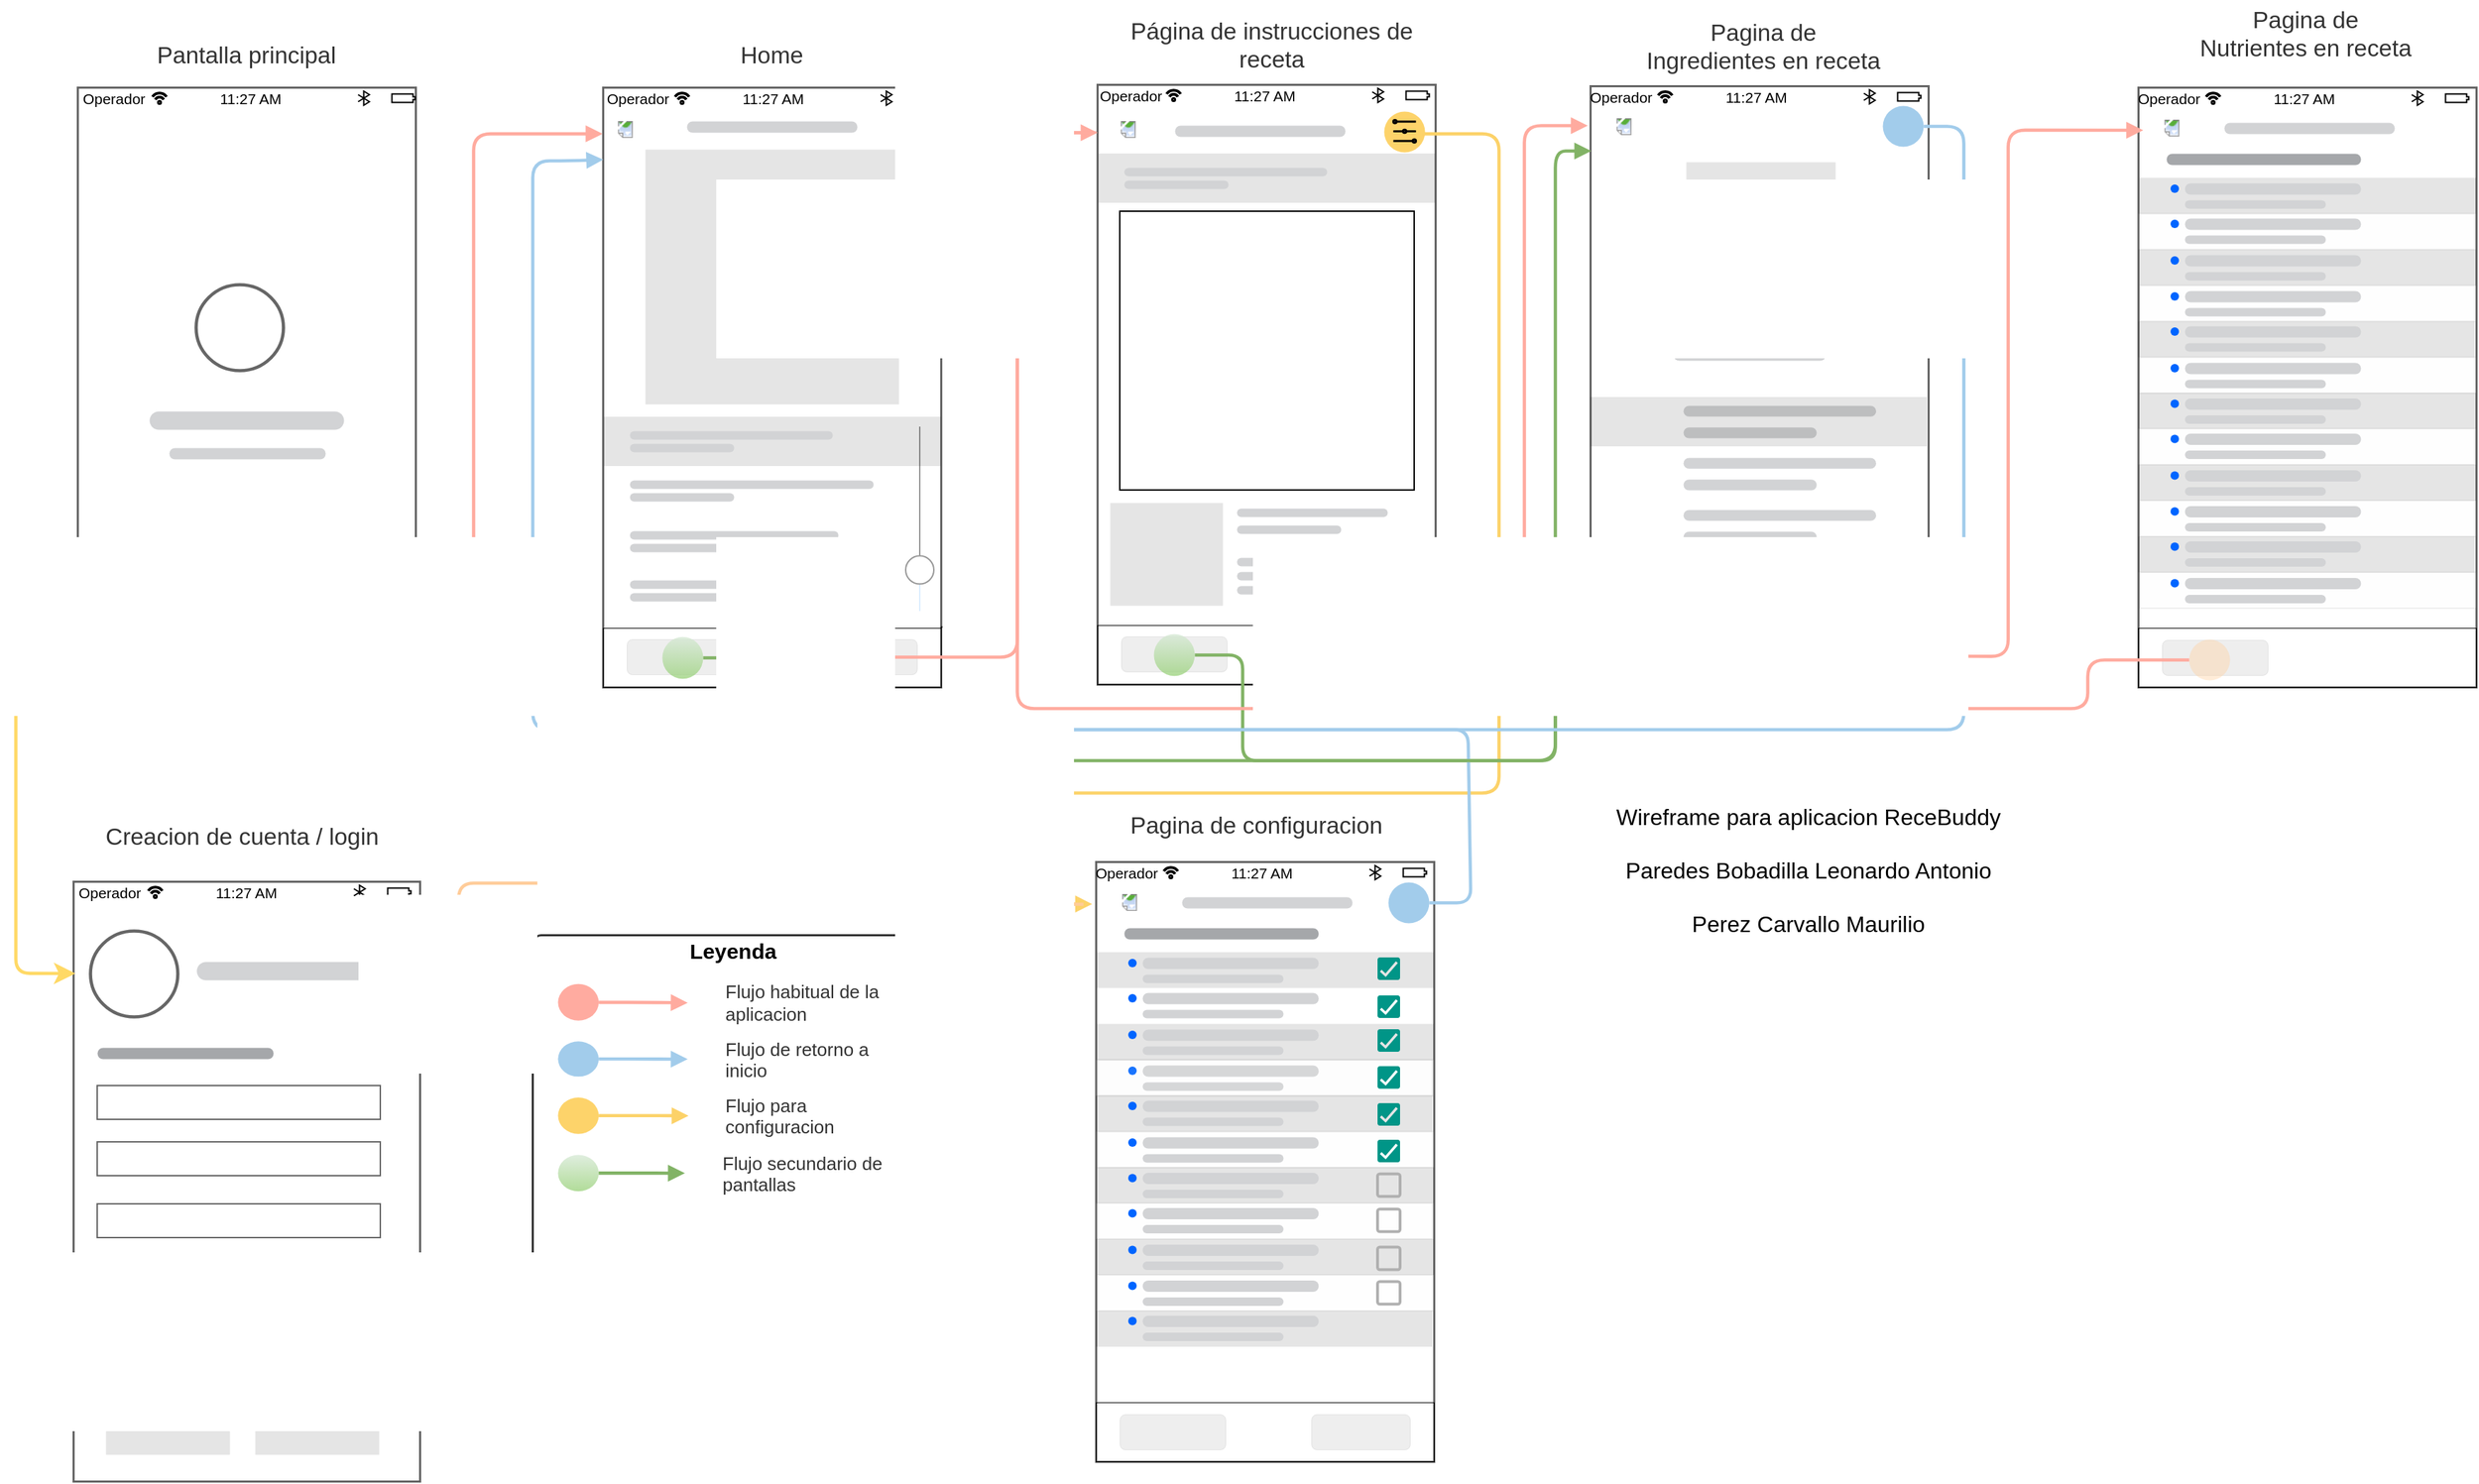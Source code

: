 <mxfile version="22.0.4" type="github">
  <diagram name="Página-1" id="2KmhBw5R_nQqM3TZG5DZ">
    <mxGraphModel dx="2917" dy="1933" grid="0" gridSize="10" guides="1" tooltips="1" connect="1" arrows="1" fold="1" page="0" pageScale="1" pageWidth="827" pageHeight="1169" math="0" shadow="0">
      <root>
        <mxCell id="0" />
        <mxCell id="1" parent="0" />
        <mxCell id="Q7mzp_MgaR6MMWMUA-nT-6" value="" style="html=1;overflow=block;blockSpacing=1;whiteSpace=wrap;container=1;pointerEvents=0;collapsible=0;recursiveResize=0;fontSize=13;spacing=0;strokeColor=#666666;strokeOpacity=100;fillOpacity=100;fillColor=#ffffff;strokeWidth=1.5;lucidId=KJYEAq1JoT8Q;movable=1;resizable=1;rotatable=1;deletable=1;editable=1;locked=0;connectable=1;" parent="1" vertex="1">
          <mxGeometry x="-635" y="-590" width="240" height="426" as="geometry" />
        </mxCell>
        <mxCell id="Q7mzp_MgaR6MMWMUA-nT-295" value="" style="rounded=0;fillColor=#000000;strokeColor=none;html=1;opacity=10;resizeWidth=1;fontSize=16;" parent="Q7mzp_MgaR6MMWMUA-nT-6" vertex="1">
          <mxGeometry x="1" y="49" width="239" height="35" as="geometry" />
        </mxCell>
        <mxCell id="Q7mzp_MgaR6MMWMUA-nT-296" value="" style="html=1;overflow=block;blockSpacing=1;whiteSpace=wrap;fontSize=13;align=center;spacing=3.8;strokeOpacity=0;fillOpacity=100;rounded=1;absoluteArcSize=1;arcSize=18;fillColor=#d2d3d5;strokeWidth=1.5;lucidId=KJYEMv9njbS5;" parent="Q7mzp_MgaR6MMWMUA-nT-6" vertex="1">
          <mxGeometry x="19" y="59" width="144" height="6" as="geometry" />
        </mxCell>
        <mxCell id="Q7mzp_MgaR6MMWMUA-nT-297" value="" style="html=1;overflow=block;blockSpacing=1;whiteSpace=wrap;fontSize=13;align=center;spacing=3.8;strokeOpacity=0;fillOpacity=100;rounded=1;absoluteArcSize=1;arcSize=18;fillColor=#d2d3d5;strokeWidth=1.5;lucidId=KJYEs7g~g.Z4;" parent="Q7mzp_MgaR6MMWMUA-nT-6" vertex="1">
          <mxGeometry x="19" y="68" width="74" height="6" as="geometry" />
        </mxCell>
        <mxCell id="Q7mzp_MgaR6MMWMUA-nT-298" value="" style="html=1;overflow=block;blockSpacing=1;whiteSpace=wrap;shape=image;fontSize=13;spacing=3.8;strokeColor=none;strokeOpacity=100;rotation=180;strokeWidth=0;image=https://images.lucid.app/images/c0f4e25b-ebcc-470e-984c-036ca4cdbe0b/content;lucidId=KJYEbSx3UW~3;" parent="Q7mzp_MgaR6MMWMUA-nT-6" vertex="1">
          <mxGeometry x="16" y="26" width="12" height="12" as="geometry" />
        </mxCell>
        <mxCell id="Q7mzp_MgaR6MMWMUA-nT-299" value="" style="rounded=0;whiteSpace=wrap;html=1;fontSize=16;labelBorderColor=none;" parent="Q7mzp_MgaR6MMWMUA-nT-6" vertex="1">
          <mxGeometry x="16" y="90" width="209" height="198" as="geometry" />
        </mxCell>
        <mxCell id="Q7mzp_MgaR6MMWMUA-nT-284" value="" style="html=1;overflow=block;blockSpacing=1;whiteSpace=wrap;fontSize=13;align=center;spacing=3.8;strokeOpacity=0;fillOpacity=100;fillColor=#e5e5e5;strokeWidth=1.5;lucidId=KJYEllWH054H;" parent="Q7mzp_MgaR6MMWMUA-nT-6" vertex="1">
          <mxGeometry x="9" y="297" width="80" height="73" as="geometry" />
        </mxCell>
        <mxCell id="Q7mzp_MgaR6MMWMUA-nT-312" value="" style="group" parent="Q7mzp_MgaR6MMWMUA-nT-6" vertex="1" connectable="0">
          <mxGeometry x="28" y="114" width="110.48" height="144" as="geometry" />
        </mxCell>
        <mxCell id="Q7mzp_MgaR6MMWMUA-nT-306" value="&lt;br&gt;" style="shape=image;html=1;verticalAlign=top;verticalLabelPosition=bottom;labelBackgroundColor=#ffffff;imageAspect=0;aspect=fixed;image=https://cdn0.iconfinder.com/data/icons/simple-lines-filled/32/10_Menu_List_Text_Line_Item_Bullet_Paragraph-128.png;fontSize=16;imageBackground=default;fillStyle=solid;clipPath=inset(14.84% 0% 10.94% 0%);" parent="Q7mzp_MgaR6MMWMUA-nT-312" vertex="1">
          <mxGeometry width="110.48" height="82" as="geometry" />
        </mxCell>
        <mxCell id="Q7mzp_MgaR6MMWMUA-nT-309" value="&lt;br&gt;" style="shape=image;html=1;verticalAlign=top;verticalLabelPosition=bottom;labelBackgroundColor=#ffffff;imageAspect=0;aspect=fixed;image=https://cdn0.iconfinder.com/data/icons/simple-lines-filled/32/10_Menu_List_Text_Line_Item_Bullet_Paragraph-128.png;fontSize=16;imageBackground=default;fillStyle=solid;clipPath=inset(14.84% 0% 10.94% 0%);" parent="Q7mzp_MgaR6MMWMUA-nT-312" vertex="1">
          <mxGeometry y="42" width="110.48" height="82" as="geometry" />
        </mxCell>
        <mxCell id="Q7mzp_MgaR6MMWMUA-nT-311" value="&lt;br&gt;" style="shape=image;html=1;verticalAlign=top;verticalLabelPosition=bottom;labelBackgroundColor=#ffffff;imageAspect=0;aspect=fixed;image=https://cdn0.iconfinder.com/data/icons/simple-lines-filled/32/10_Menu_List_Text_Line_Item_Bullet_Paragraph-128.png;fontSize=16;imageBackground=default;fillStyle=solid;clipPath=inset(14.84% 0% 10.94% 0%);" parent="Q7mzp_MgaR6MMWMUA-nT-312" vertex="1">
          <mxGeometry y="82" width="110.48" height="82" as="geometry" />
        </mxCell>
        <mxCell id="Q7mzp_MgaR6MMWMUA-nT-315" value="" style="html=1;overflow=block;blockSpacing=1;whiteSpace=wrap;fontSize=13;align=center;spacing=3.8;strokeOpacity=0;fillOpacity=100;rounded=1;absoluteArcSize=1;arcSize=18;fillColor=#d2d3d5;strokeWidth=1.5;lucidId=KJYElEAiVNY9;" parent="Q7mzp_MgaR6MMWMUA-nT-6" vertex="1">
          <mxGeometry x="99" y="313" width="74" height="6" as="geometry" />
        </mxCell>
        <mxCell id="Q7mzp_MgaR6MMWMUA-nT-317" value="" style="html=1;overflow=block;blockSpacing=1;whiteSpace=wrap;fontSize=13;align=center;spacing=3.8;strokeOpacity=0;fillOpacity=100;rounded=1;absoluteArcSize=1;arcSize=18;fillColor=#d2d3d5;strokeWidth=1.5;lucidId=KJYElEAiVNY9;" parent="Q7mzp_MgaR6MMWMUA-nT-6" vertex="1">
          <mxGeometry x="99" y="336" width="128" height="6" as="geometry" />
        </mxCell>
        <mxCell id="Q7mzp_MgaR6MMWMUA-nT-427" value="" style="html=1;overflow=block;blockSpacing=1;whiteSpace=wrap;fontSize=13;align=center;spacing=3.8;strokeOpacity=0;fillOpacity=100;rounded=1;absoluteArcSize=1;arcSize=18;fillColor=#d2d3d5;strokeWidth=1.5;lucidId=KJYElEAiVNY9;" parent="Q7mzp_MgaR6MMWMUA-nT-6" vertex="1">
          <mxGeometry x="99" y="346" width="128" height="6" as="geometry" />
        </mxCell>
        <mxCell id="Q7mzp_MgaR6MMWMUA-nT-428" value="" style="html=1;overflow=block;blockSpacing=1;whiteSpace=wrap;fontSize=13;align=center;spacing=3.8;strokeOpacity=0;fillOpacity=100;rounded=1;absoluteArcSize=1;arcSize=18;fillColor=#d2d3d5;strokeWidth=1.5;lucidId=KJYElEAiVNY9;" parent="Q7mzp_MgaR6MMWMUA-nT-6" vertex="1">
          <mxGeometry x="99" y="356" width="128" height="6" as="geometry" />
        </mxCell>
        <mxCell id="Q7mzp_MgaR6MMWMUA-nT-313" value="" style="html=1;overflow=block;blockSpacing=1;whiteSpace=wrap;fontSize=13;align=center;spacing=3.8;strokeOpacity=0;fillOpacity=100;rounded=1;absoluteArcSize=1;arcSize=18;fillColor=#d2d3d5;strokeWidth=1.5;lucidId=KJYEyTR6ISjE;" parent="Q7mzp_MgaR6MMWMUA-nT-6" vertex="1">
          <mxGeometry x="99" y="301" width="107" height="6" as="geometry" />
        </mxCell>
        <mxCell id="Q7mzp_MgaR6MMWMUA-nT-289" value="" style="rounded=0;whiteSpace=wrap;html=1;fontSize=16;strokeWidth=0.5;strokeColor=default;fillColor=none;movable=0;resizable=0;rotatable=0;deletable=0;editable=0;locked=1;connectable=0;" parent="1" vertex="1">
          <mxGeometry x="-635" y="-206" width="240" height="42" as="geometry" />
        </mxCell>
        <mxCell id="Q7mzp_MgaR6MMWMUA-nT-113" value="" style="html=1;overflow=block;blockSpacing=1;whiteSpace=wrap;ellipse;fontSize=13;align=center;spacing=3.8;strokeOpacity=0;fillOpacity=75;fillColor=#fcc438;strokeWidth=1.5;lucidId=KJYEQHpCduQ7;" parent="1" vertex="1">
          <mxGeometry x="-431.5" y="-571" width="29" height="29" as="geometry" />
        </mxCell>
        <mxCell id="Q7mzp_MgaR6MMWMUA-nT-5" value="" style="html=1;overflow=block;blockSpacing=1;whiteSpace=wrap;container=1;pointerEvents=0;collapsible=0;recursiveResize=0;fontSize=13;spacing=0;strokeColor=#666666;strokeOpacity=100;fillOpacity=100;fillColor=#ffffff;strokeWidth=1.5;lucidId=KJYEc4EE0W5Q;movable=1;resizable=1;rotatable=1;deletable=1;editable=1;locked=0;connectable=1;" parent="1" vertex="1">
          <mxGeometry x="-285" y="-589" width="240" height="426" as="geometry" />
        </mxCell>
        <mxCell id="Q7mzp_MgaR6MMWMUA-nT-58" value="" style="html=1;overflow=block;blockSpacing=1;whiteSpace=wrap;shape=mxgraph.ios7ui.appBar;strokeColor=#000000;fontSize=10.5;spacing=0;fillOpacity=0;fillColor=#000000;strokeWidth=1.5;" parent="Q7mzp_MgaR6MMWMUA-nT-5" vertex="1">
          <mxGeometry x="-2" width="240" height="15" as="geometry" />
        </mxCell>
        <mxCell id="Q7mzp_MgaR6MMWMUA-nT-59" value="11:27 AM" style="strokeColor=none;fillColor=none;whiteSpace=wrap;fontSize=10.5;" parent="Q7mzp_MgaR6MMWMUA-nT-58" vertex="1">
          <mxGeometry x="84" width="72" height="15" as="geometry" />
        </mxCell>
        <mxCell id="Q7mzp_MgaR6MMWMUA-nT-60" value="Operador" style="strokeColor=none;fillColor=none;whiteSpace=wrap;fontSize=10.5;" parent="Q7mzp_MgaR6MMWMUA-nT-58" vertex="1">
          <mxGeometry x="-3.553e-15" width="48" height="15" as="geometry" />
        </mxCell>
        <mxCell id="Q7mzp_MgaR6MMWMUA-nT-363" value="" style="group" parent="Q7mzp_MgaR6MMWMUA-nT-5" vertex="1" connectable="0">
          <mxGeometry x="66" y="227" width="173" height="29" as="geometry" />
        </mxCell>
        <mxCell id="Q7mzp_MgaR6MMWMUA-nT-360" value="" style="html=1;overflow=block;blockSpacing=1;whiteSpace=wrap;fontSize=13;align=center;spacing=3.8;strokeOpacity=0;fillOpacity=100;rounded=1;absoluteArcSize=1;arcSize=18;fillColor=#d2d3d5;strokeWidth=1.5;lucidId=KJYElEAiVNY9;" parent="Q7mzp_MgaR6MMWMUA-nT-363" vertex="1">
          <mxGeometry y="15.333" width="94.554" height="7.667" as="geometry" />
        </mxCell>
        <mxCell id="Q7mzp_MgaR6MMWMUA-nT-361" value="" style="html=1;overflow=block;blockSpacing=1;whiteSpace=wrap;fontSize=13;align=center;spacing=3.8;strokeOpacity=0;fillOpacity=100;rounded=1;absoluteArcSize=1;arcSize=18;fillColor=#d2d3d5;strokeWidth=1.5;lucidId=KJYEyTR6ISjE;" parent="Q7mzp_MgaR6MMWMUA-nT-363" vertex="1">
          <mxGeometry width="136.72" height="7.667" as="geometry" />
        </mxCell>
        <mxCell id="CjJE7Fplf-C-I95huUHy-1" value="" style="rounded=0;fillColor=#000000;strokeColor=none;html=1;opacity=10;resizeWidth=1;fontSize=16;" vertex="1" parent="Q7mzp_MgaR6MMWMUA-nT-363">
          <mxGeometry x="-66" y="-6" width="239" height="35" as="geometry" />
        </mxCell>
        <mxCell id="Q7mzp_MgaR6MMWMUA-nT-149" value="" style="html=1;overflow=block;blockSpacing=1;whiteSpace=wrap;shape=image;fontSize=13;spacing=3.8;strokeColor=none;strokeOpacity=100;strokeWidth=0;image=https://images.lucid.app/images/15bc69e8-ba30-49c1-9e9b-d63421eb3b57/content;imageAspect=0;lucidId=KJYEu-afpPWZ;" parent="Q7mzp_MgaR6MMWMUA-nT-5" vertex="1">
          <mxGeometry x="22" y="231" width="15" height="15" as="geometry" />
        </mxCell>
        <mxCell id="Q7mzp_MgaR6MMWMUA-nT-380" value="" style="group" parent="Q7mzp_MgaR6MMWMUA-nT-5" vertex="1" connectable="0">
          <mxGeometry x="66" y="264" width="136.72" height="23" as="geometry" />
        </mxCell>
        <mxCell id="Q7mzp_MgaR6MMWMUA-nT-381" value="" style="html=1;overflow=block;blockSpacing=1;whiteSpace=wrap;fontSize=13;align=center;spacing=3.8;strokeOpacity=0;fillOpacity=100;rounded=1;absoluteArcSize=1;arcSize=18;fillColor=#d2d3d5;strokeWidth=1.5;lucidId=KJYElEAiVNY9;" parent="Q7mzp_MgaR6MMWMUA-nT-380" vertex="1">
          <mxGeometry y="15.333" width="94.554" height="7.667" as="geometry" />
        </mxCell>
        <mxCell id="Q7mzp_MgaR6MMWMUA-nT-382" value="" style="html=1;overflow=block;blockSpacing=1;whiteSpace=wrap;fontSize=13;align=center;spacing=3.8;strokeOpacity=0;fillOpacity=100;rounded=1;absoluteArcSize=1;arcSize=18;fillColor=#d2d3d5;strokeWidth=1.5;lucidId=KJYEyTR6ISjE;" parent="Q7mzp_MgaR6MMWMUA-nT-380" vertex="1">
          <mxGeometry width="136.72" height="7.667" as="geometry" />
        </mxCell>
        <mxCell id="Q7mzp_MgaR6MMWMUA-nT-383" value="" style="html=1;overflow=block;blockSpacing=1;whiteSpace=wrap;shape=image;fontSize=13;spacing=3.8;strokeColor=none;strokeOpacity=100;strokeWidth=0;image=https://images.lucid.app/images/15bc69e8-ba30-49c1-9e9b-d63421eb3b57/content;imageAspect=0;lucidId=KJYEu-afpPWZ;" parent="Q7mzp_MgaR6MMWMUA-nT-5" vertex="1">
          <mxGeometry x="22" y="268" width="15" height="15" as="geometry" />
        </mxCell>
        <mxCell id="Q7mzp_MgaR6MMWMUA-nT-416" value="" style="group" parent="Q7mzp_MgaR6MMWMUA-nT-5" vertex="1" connectable="0">
          <mxGeometry x="66" y="301" width="136.72" height="23" as="geometry" />
        </mxCell>
        <mxCell id="Q7mzp_MgaR6MMWMUA-nT-417" value="" style="html=1;overflow=block;blockSpacing=1;whiteSpace=wrap;fontSize=13;align=center;spacing=3.8;strokeOpacity=0;fillOpacity=100;rounded=1;absoluteArcSize=1;arcSize=18;fillColor=#d2d3d5;strokeWidth=1.5;lucidId=KJYElEAiVNY9;" parent="Q7mzp_MgaR6MMWMUA-nT-416" vertex="1">
          <mxGeometry y="15.333" width="94.554" height="7.667" as="geometry" />
        </mxCell>
        <mxCell id="Q7mzp_MgaR6MMWMUA-nT-418" value="" style="html=1;overflow=block;blockSpacing=1;whiteSpace=wrap;fontSize=13;align=center;spacing=3.8;strokeOpacity=0;fillOpacity=100;rounded=1;absoluteArcSize=1;arcSize=18;fillColor=#d2d3d5;strokeWidth=1.5;lucidId=KJYEyTR6ISjE;" parent="Q7mzp_MgaR6MMWMUA-nT-416" vertex="1">
          <mxGeometry width="136.72" height="7.667" as="geometry" />
        </mxCell>
        <mxCell id="Q7mzp_MgaR6MMWMUA-nT-419" value="" style="html=1;overflow=block;blockSpacing=1;whiteSpace=wrap;shape=image;fontSize=13;spacing=3.8;strokeColor=none;strokeOpacity=100;strokeWidth=0;image=https://images.lucid.app/images/15bc69e8-ba30-49c1-9e9b-d63421eb3b57/content;imageAspect=0;lucidId=KJYEu-afpPWZ;" parent="Q7mzp_MgaR6MMWMUA-nT-5" vertex="1">
          <mxGeometry x="22" y="305" width="15" height="15" as="geometry" />
        </mxCell>
        <mxCell id="Q7mzp_MgaR6MMWMUA-nT-420" value="" style="group" parent="Q7mzp_MgaR6MMWMUA-nT-5" vertex="1" connectable="0">
          <mxGeometry x="66" y="338" width="136.72" height="23" as="geometry" />
        </mxCell>
        <mxCell id="Q7mzp_MgaR6MMWMUA-nT-421" value="" style="html=1;overflow=block;blockSpacing=1;whiteSpace=wrap;fontSize=13;align=center;spacing=3.8;strokeOpacity=0;fillOpacity=100;rounded=1;absoluteArcSize=1;arcSize=18;fillColor=#d2d3d5;strokeWidth=1.5;lucidId=KJYElEAiVNY9;" parent="Q7mzp_MgaR6MMWMUA-nT-420" vertex="1">
          <mxGeometry y="15.333" width="94.554" height="7.667" as="geometry" />
        </mxCell>
        <mxCell id="Q7mzp_MgaR6MMWMUA-nT-422" value="" style="html=1;overflow=block;blockSpacing=1;whiteSpace=wrap;fontSize=13;align=center;spacing=3.8;strokeOpacity=0;fillOpacity=100;rounded=1;absoluteArcSize=1;arcSize=18;fillColor=#d2d3d5;strokeWidth=1.5;lucidId=KJYEyTR6ISjE;" parent="Q7mzp_MgaR6MMWMUA-nT-420" vertex="1">
          <mxGeometry width="136.72" height="7.667" as="geometry" />
        </mxCell>
        <mxCell id="Q7mzp_MgaR6MMWMUA-nT-423" value="" style="html=1;overflow=block;blockSpacing=1;whiteSpace=wrap;shape=image;fontSize=13;spacing=3.8;strokeColor=none;strokeOpacity=100;strokeWidth=0;image=https://images.lucid.app/images/15bc69e8-ba30-49c1-9e9b-d63421eb3b57/content;imageAspect=0;lucidId=KJYEu-afpPWZ;" parent="Q7mzp_MgaR6MMWMUA-nT-5" vertex="1">
          <mxGeometry x="22" y="342" width="15" height="15" as="geometry" />
        </mxCell>
        <mxCell id="Q7mzp_MgaR6MMWMUA-nT-424" value="" style="rounded=0;whiteSpace=wrap;html=1;fontSize=16;strokeWidth=0.5;strokeColor=default;fillColor=none;" parent="Q7mzp_MgaR6MMWMUA-nT-5" vertex="1">
          <mxGeometry y="384" width="240" height="42" as="geometry" />
        </mxCell>
        <mxCell id="Q7mzp_MgaR6MMWMUA-nT-425" value="" style="rounded=1;html=1;whiteSpace=wrap;align=center;verticalAlign=top;fontStyle=0;fontSize=10;sketch=0;rotation=0;fillColor=#eeeeee;strokeColor=#36393d;strokeWidth=0;" parent="Q7mzp_MgaR6MMWMUA-nT-5" vertex="1">
          <mxGeometry x="153" y="392.5" width="70" height="25" as="geometry" />
        </mxCell>
        <mxCell id="Q7mzp_MgaR6MMWMUA-nT-426" value="" style="rounded=1;html=1;whiteSpace=wrap;align=center;verticalAlign=top;fontStyle=0;fontSize=10;sketch=0;rotation=0;fillColor=#eeeeee;strokeColor=#36393d;strokeWidth=0;" parent="Q7mzp_MgaR6MMWMUA-nT-5" vertex="1">
          <mxGeometry x="17" y="392.5" width="75" height="25" as="geometry" />
        </mxCell>
        <mxCell id="CjJE7Fplf-C-I95huUHy-743" value="" style="html=1;overflow=block;blockSpacing=1;whiteSpace=wrap;ellipse;fontSize=13;align=center;spacing=3.8;strokeOpacity=0;fillOpacity=75;fillColor=#ffcc99;strokeWidth=1.5;lucidId=KJYEDExWFI6C;fillStyle=auto;strokeColor=#36393d;opacity=50;" vertex="1" parent="Q7mzp_MgaR6MMWMUA-nT-5">
          <mxGeometry x="173.72" y="390.5" width="29" height="29" as="geometry" />
        </mxCell>
        <mxCell id="Q7mzp_MgaR6MMWMUA-nT-2" value="" style="html=1;overflow=block;blockSpacing=1;whiteSpace=wrap;container=1;pointerEvents=0;collapsible=0;recursiveResize=0;fontSize=13;spacing=0;strokeColor=#666666;strokeOpacity=100;fillOpacity=100;fillColor=#ffffff;strokeWidth=1.5;lucidId=KJYEaJ~QmgpF;movable=1;resizable=1;rotatable=1;deletable=1;editable=1;locked=0;connectable=1;comic=0;treeMoving=0;treeFolding=0;" parent="1" vertex="1">
          <mxGeometry x="-986" y="-588" width="240" height="426" as="geometry" />
        </mxCell>
        <mxCell id="Q7mzp_MgaR6MMWMUA-nT-287" value="" style="group;strokeWidth=0.5;strokeColor=default;" parent="Q7mzp_MgaR6MMWMUA-nT-2" vertex="1" connectable="0">
          <mxGeometry y="384" width="240" height="42" as="geometry" />
        </mxCell>
        <mxCell id="Q7mzp_MgaR6MMWMUA-nT-286" value="" style="rounded=0;whiteSpace=wrap;html=1;fontSize=16;strokeWidth=0;strokeColor=none;fillColor=none;" parent="Q7mzp_MgaR6MMWMUA-nT-287" vertex="1">
          <mxGeometry width="240" height="42" as="geometry" />
        </mxCell>
        <mxCell id="Q7mzp_MgaR6MMWMUA-nT-231" value="" style="rounded=1;html=1;whiteSpace=wrap;align=center;verticalAlign=top;fontStyle=0;fontSize=10;sketch=0;rotation=0;fillColor=#eeeeee;strokeColor=#36393d;strokeWidth=0;" parent="Q7mzp_MgaR6MMWMUA-nT-287" vertex="1">
          <mxGeometry x="17" y="8" width="75" height="25" as="geometry" />
        </mxCell>
        <mxCell id="Q7mzp_MgaR6MMWMUA-nT-232" value="" style="rounded=1;html=1;whiteSpace=wrap;align=center;verticalAlign=top;fontStyle=0;fontSize=10;sketch=0;rotation=0;fillColor=#eeeeee;strokeColor=#36393d;strokeWidth=0;" parent="Q7mzp_MgaR6MMWMUA-nT-287" vertex="1">
          <mxGeometry x="153" y="8" width="70" height="25" as="geometry" />
        </mxCell>
        <mxCell id="CjJE7Fplf-C-I95huUHy-721" value="" style="html=1;overflow=block;blockSpacing=1;whiteSpace=wrap;ellipse;fontSize=13;align=center;spacing=3.8;strokeOpacity=0;fillOpacity=75;fillColor=#d5e8d4;strokeWidth=1.5;lucidId=KJYEMvGQvD0E;strokeColor=#82b366;gradientColor=#97d077;" vertex="1" parent="Q7mzp_MgaR6MMWMUA-nT-287">
          <mxGeometry x="42" y="6.07" width="29" height="29.86" as="geometry" />
        </mxCell>
        <mxCell id="Q7mzp_MgaR6MMWMUA-nT-257" value="" style="html=1;overflow=block;blockSpacing=1;whiteSpace=wrap;shape=image;fontSize=13;spacing=3.8;strokeColor=none;strokeOpacity=100;rotation=180;strokeWidth=0;image=https://images.lucid.app/images/c0f4e25b-ebcc-470e-984c-036ca4cdbe0b/content;lucidId=KJYEbSx3UW~3;" parent="Q7mzp_MgaR6MMWMUA-nT-2" vertex="1">
          <mxGeometry x="10" y="24" width="12" height="12" as="geometry" />
        </mxCell>
        <mxCell id="Q7mzp_MgaR6MMWMUA-nT-109" value="" style="html=1;overflow=block;blockSpacing=1;whiteSpace=wrap;ellipse;fontSize=13;align=center;spacing=3.8;strokeOpacity=0;fillOpacity=75;fillColor=#ffcc99;strokeWidth=1.5;lucidId=KJYEDExWFI6C;fillStyle=auto;strokeColor=#36393d;opacity=50;" parent="Q7mzp_MgaR6MMWMUA-nT-2" vertex="1">
          <mxGeometry x="177" y="390" width="29" height="29" as="geometry" />
        </mxCell>
        <mxCell id="Q7mzp_MgaR6MMWMUA-nT-37" value="" style="html=1;overflow=block;blockSpacing=1;whiteSpace=wrap;fontSize=13;align=center;spacing=3.8;strokeOpacity=0;fillOpacity=100;fillColor=#e5e5e5;strokeWidth=1.5;lucidId=KJYEllWH054H;" parent="Q7mzp_MgaR6MMWMUA-nT-2" vertex="1">
          <mxGeometry x="30" y="44" width="180" height="181" as="geometry" />
        </mxCell>
        <mxCell id="Q7mzp_MgaR6MMWMUA-nT-293" value="" style="html=1;overflow=block;blockSpacing=1;whiteSpace=wrap;fontSize=13;align=center;spacing=3.8;strokeOpacity=0;fillOpacity=100;rounded=1;absoluteArcSize=1;arcSize=18;fillColor=#d2d3d5;strokeWidth=1.5;lucidId=KJYEGG2XSyOK;" parent="Q7mzp_MgaR6MMWMUA-nT-2" vertex="1">
          <mxGeometry x="59.5" y="24" width="121" height="8" as="geometry" />
        </mxCell>
        <mxCell id="CjJE7Fplf-C-I95huUHy-261" value="" style="verticalLabelPosition=bottom;shadow=0;dashed=0;align=center;html=1;verticalAlign=top;strokeWidth=1;shape=mxgraph.mockup.forms.horSlider;strokeColor=#999999;sliderStyle=basic;sliderPos=20;handleStyle=circle;fillColor2=#ddeeff;direction=north;fontSize=16;" vertex="1" parent="Q7mzp_MgaR6MMWMUA-nT-2">
          <mxGeometry x="216" y="241" width="18" height="131" as="geometry" />
        </mxCell>
        <mxCell id="Q7mzp_MgaR6MMWMUA-nT-105" value="" style="html=1;jettySize=18;whiteSpace=wrap;fontSize=13;strokeColor=#a2cceb;strokeOpacity=100;strokeWidth=2.3;rounded=1;arcSize=24;edgeStyle=orthogonalEdgeStyle;startArrow=none;endArrow=block;endFill=1;lucidId=KJYEAewZJakF;entryX=0;entryY=0.12;entryDx=0;entryDy=0;entryPerimeter=0;" parent="Q7mzp_MgaR6MMWMUA-nT-2" target="Q7mzp_MgaR6MMWMUA-nT-2" edge="1">
          <mxGeometry width="100" height="100" relative="1" as="geometry">
            <Array as="points">
              <mxPoint x="-50" y="456" />
              <mxPoint x="-50" y="52" />
              <mxPoint x="-23" y="52" />
              <mxPoint y="51" />
            </Array>
            <mxPoint x="275" y="456" as="sourcePoint" />
            <mxPoint x="-18" y="91" as="targetPoint" />
          </mxGeometry>
        </mxCell>
        <mxCell id="Q7mzp_MgaR6MMWMUA-nT-254" value="" style="rounded=0;fillColor=#000000;strokeColor=none;html=1;opacity=10;resizeWidth=1;fontSize=16;" parent="1" vertex="1">
          <mxGeometry x="-985" y="-354" width="239" height="35" as="geometry" />
        </mxCell>
        <mxCell id="Q7mzp_MgaR6MMWMUA-nT-1" value="" style="html=1;overflow=block;blockSpacing=1;whiteSpace=wrap;container=1;pointerEvents=0;collapsible=0;recursiveResize=0;fontSize=13;spacing=0;strokeColor=#666666;strokeOpacity=100;fillOpacity=100;fillColor=#ffffff;strokeWidth=1.5;lucidId=KJYE8Qd5xXoX;" parent="1" vertex="1">
          <mxGeometry x="-1359" y="-588" width="240" height="426" as="geometry" />
        </mxCell>
        <mxCell id="Q7mzp_MgaR6MMWMUA-nT-7" value="" style="html=1;overflow=block;blockSpacing=1;whiteSpace=wrap;shape=mxgraph.ios7ui.appBar;strokeColor=#000000;fontSize=10.5;spacing=0;fillOpacity=0;fillColor=#000000;strokeWidth=1.5;" parent="1" vertex="1">
          <mxGeometry x="-636" y="-590" width="240" height="15" as="geometry" />
        </mxCell>
        <mxCell id="Q7mzp_MgaR6MMWMUA-nT-8" value="11:27 AM" style="strokeColor=none;fillColor=none;whiteSpace=wrap;fontSize=10.5;" parent="Q7mzp_MgaR6MMWMUA-nT-7" vertex="1">
          <mxGeometry x="84" width="72" height="15" as="geometry" />
        </mxCell>
        <mxCell id="Q7mzp_MgaR6MMWMUA-nT-9" value="Operador" style="strokeColor=none;fillColor=none;whiteSpace=wrap;fontSize=10.5;" parent="Q7mzp_MgaR6MMWMUA-nT-7" vertex="1">
          <mxGeometry x="1.0" width="48" height="15" as="geometry" />
        </mxCell>
        <mxCell id="Q7mzp_MgaR6MMWMUA-nT-22" value="" style="html=1;overflow=block;blockSpacing=1;whiteSpace=wrap;shape=mxgraph.ios7.icons.volume;direction=south;fontSize=13;spacing=0;fillColor=#403f3f;strokeWidth=1.5;lucidId=KJYEEyiyksUh;" parent="1" vertex="1">
          <mxGeometry x="-425" y="-565" width="16" height="16" as="geometry" />
        </mxCell>
        <mxCell id="Q7mzp_MgaR6MMWMUA-nT-23" value="" style="html=1;overflow=block;blockSpacing=1;whiteSpace=wrap;fontSize=13;align=center;spacing=3.8;strokeOpacity=0;fillOpacity=100;rounded=1;absoluteArcSize=1;arcSize=18;fillColor=#d2d3d5;strokeWidth=1.5;lucidId=KJYEGG2XSyOK;" parent="1" vertex="1">
          <mxGeometry x="-580" y="-561" width="121" height="8" as="geometry" />
        </mxCell>
        <mxCell id="Q7mzp_MgaR6MMWMUA-nT-27" value="" style="html=1;overflow=block;blockSpacing=1;whiteSpace=wrap;shape=mxgraph.ios7ui.appBar;strokeColor=#000000;fontSize=10.5;spacing=0;fillOpacity=0;fillColor=#000000;strokeWidth=1.5;" parent="1" vertex="1">
          <mxGeometry x="-1356" y="-588" width="240" height="15" as="geometry" />
        </mxCell>
        <mxCell id="Q7mzp_MgaR6MMWMUA-nT-28" value="11:27 AM" style="strokeColor=none;fillColor=none;whiteSpace=wrap;fontSize=10.5;" parent="Q7mzp_MgaR6MMWMUA-nT-27" vertex="1">
          <mxGeometry x="84" width="72" height="15" as="geometry" />
        </mxCell>
        <mxCell id="Q7mzp_MgaR6MMWMUA-nT-29" value="Operador" style="strokeColor=none;fillColor=none;whiteSpace=wrap;fontSize=10.5;" parent="Q7mzp_MgaR6MMWMUA-nT-27" vertex="1">
          <mxGeometry x="-1.4" width="48" height="15" as="geometry" />
        </mxCell>
        <mxCell id="Q7mzp_MgaR6MMWMUA-nT-30" value="" style="html=1;overflow=block;blockSpacing=1;whiteSpace=wrap;ellipse;fontSize=13;align=center;spacing=3.8;strokeColor=#666666;strokeOpacity=100;fillOpacity=100;fillColor=#ffffff;strokeWidth=2.3;lucidId=KJYEbPc4lL9y;" parent="1" vertex="1">
          <mxGeometry x="-1275" y="-448" width="62" height="61" as="geometry" />
        </mxCell>
        <mxCell id="Q7mzp_MgaR6MMWMUA-nT-31" value="" style="html=1;overflow=block;blockSpacing=1;whiteSpace=wrap;fontSize=13;align=center;spacing=3.8;strokeOpacity=0;fillOpacity=100;rounded=1;absoluteArcSize=1;arcSize=18;fillColor=#d2d3d5;strokeWidth=1.5;lucidId=KJYE_Er21yhZ;" parent="1" vertex="1">
          <mxGeometry x="-1308" y="-358" width="138" height="13" as="geometry" />
        </mxCell>
        <mxCell id="Q7mzp_MgaR6MMWMUA-nT-32" value="" style="html=1;overflow=block;blockSpacing=1;whiteSpace=wrap;fontSize=13;align=center;spacing=3.8;strokeOpacity=0;fillOpacity=100;rounded=1;absoluteArcSize=1;arcSize=18;fillColor=#d2d3d5;strokeWidth=1.5;lucidId=KJYE40sC5s-x;" parent="1" vertex="1">
          <mxGeometry x="-1294" y="-332" width="111" height="8" as="geometry" />
        </mxCell>
        <mxCell id="Q7mzp_MgaR6MMWMUA-nT-33" value="" style="html=1;overflow=block;blockSpacing=1;whiteSpace=wrap;fontSize=13;align=center;spacing=3.8;strokeOpacity=0;fillOpacity=100;fillColor=#e5e5e5;strokeWidth=1.5;lucidId=KJYEbKPm3vAe;" parent="1" vertex="1">
          <mxGeometry x="-1230" y="-216" width="88" height="35" as="geometry" />
        </mxCell>
        <mxCell id="Q7mzp_MgaR6MMWMUA-nT-34" value="" style="html=1;overflow=block;blockSpacing=1;whiteSpace=wrap;shape=mxgraph.ios7ui.appBar;strokeColor=#000000;fontSize=10.5;spacing=0;fillOpacity=0;fillColor=#000000;strokeWidth=1.5;" parent="1" vertex="1">
          <mxGeometry x="-985" y="-588" width="240" height="15" as="geometry" />
        </mxCell>
        <mxCell id="Q7mzp_MgaR6MMWMUA-nT-35" value="11:27 AM" style="strokeColor=none;fillColor=none;whiteSpace=wrap;fontSize=10.5;" parent="Q7mzp_MgaR6MMWMUA-nT-34" vertex="1">
          <mxGeometry x="84" width="72" height="15" as="geometry" />
        </mxCell>
        <mxCell id="Q7mzp_MgaR6MMWMUA-nT-36" value="Operador" style="strokeColor=none;fillColor=none;whiteSpace=wrap;fontSize=10.5;" parent="Q7mzp_MgaR6MMWMUA-nT-34" vertex="1">
          <mxGeometry x="-3.553e-15" width="48" height="15" as="geometry" />
        </mxCell>
        <mxCell id="Q7mzp_MgaR6MMWMUA-nT-41" value="" style="html=1;overflow=block;blockSpacing=1;whiteSpace=wrap;fontSize=13;align=center;spacing=3.8;strokeOpacity=0;fillOpacity=100;rounded=1;absoluteArcSize=1;arcSize=18;fillColor=#d2d3d5;strokeWidth=1.5;lucidId=KJYEMv9njbS5;" parent="1" vertex="1">
          <mxGeometry x="-967" y="-344" width="144" height="6" as="geometry" />
        </mxCell>
        <mxCell id="Q7mzp_MgaR6MMWMUA-nT-42" value="" style="html=1;overflow=block;blockSpacing=1;whiteSpace=wrap;fontSize=13;align=center;spacing=3.8;strokeOpacity=0;fillOpacity=100;rounded=1;absoluteArcSize=1;arcSize=18;fillColor=#d2d3d5;strokeWidth=1.5;lucidId=KJYEs7g~g.Z4;" parent="1" vertex="1">
          <mxGeometry x="-967" y="-335" width="74" height="6" as="geometry" />
        </mxCell>
        <mxCell id="Q7mzp_MgaR6MMWMUA-nT-44" value="" style="html=1;overflow=block;blockSpacing=1;whiteSpace=wrap;fontSize=13;align=center;spacing=3.8;strokeOpacity=0;fillOpacity=100;rounded=1;absoluteArcSize=1;arcSize=18;fillColor=#d2d3d5;strokeWidth=1.5;lucidId=KJYEyTR6ISjE;" parent="1" vertex="1">
          <mxGeometry x="-967" y="-309" width="173" height="6" as="geometry" />
        </mxCell>
        <mxCell id="Q7mzp_MgaR6MMWMUA-nT-45" value="" style="html=1;overflow=block;blockSpacing=1;whiteSpace=wrap;fontSize=13;align=center;spacing=3.8;strokeOpacity=0;fillOpacity=100;rounded=1;absoluteArcSize=1;arcSize=18;fillColor=#d2d3d5;strokeWidth=1.5;lucidId=KJYElEAiVNY9;" parent="1" vertex="1">
          <mxGeometry x="-967" y="-300" width="74" height="6" as="geometry" />
        </mxCell>
        <mxCell id="Q7mzp_MgaR6MMWMUA-nT-47" value="" style="html=1;overflow=block;blockSpacing=1;whiteSpace=wrap;fontSize=13;align=center;spacing=3.8;strokeOpacity=0;fillOpacity=100;rounded=1;absoluteArcSize=1;arcSize=18;fillColor=#d2d3d5;strokeWidth=1.5;lucidId=KJYEvM83jd-F;" parent="1" vertex="1">
          <mxGeometry x="-967" y="-273" width="148" height="6" as="geometry" />
        </mxCell>
        <mxCell id="Q7mzp_MgaR6MMWMUA-nT-48" value="" style="html=1;overflow=block;blockSpacing=1;whiteSpace=wrap;fontSize=13;align=center;spacing=3.8;strokeOpacity=0;fillOpacity=100;rounded=1;absoluteArcSize=1;arcSize=18;fillColor=#d2d3d5;strokeWidth=1.5;lucidId=KJYEjD4Z9yJN;" parent="1" vertex="1">
          <mxGeometry x="-967" y="-264" width="74" height="6" as="geometry" />
        </mxCell>
        <mxCell id="Q7mzp_MgaR6MMWMUA-nT-56" value="" style="html=1;jettySize=18;whiteSpace=wrap;fontSize=13;strokeColor=#ffab9f;strokeOpacity=100;strokeWidth=2.3;rounded=1;arcSize=24;edgeStyle=orthogonalEdgeStyle;startArrow=none;endArrow=block;endFill=1;exitX=1;exitY=0.5;exitPerimeter=0;entryX=-0.002;entryY=0.077;entryPerimeter=0;lucidId=KJYEUFEaKh6L;entryDx=0;entryDy=0;" parent="1" source="Q7mzp_MgaR6MMWMUA-nT-110" target="Q7mzp_MgaR6MMWMUA-nT-2" edge="1">
          <mxGeometry width="100" height="100" relative="1" as="geometry">
            <Array as="points" />
          </mxGeometry>
        </mxCell>
        <mxCell id="Q7mzp_MgaR6MMWMUA-nT-57" value="" style="html=1;jettySize=18;whiteSpace=wrap;fontSize=13;strokeColor=#ffab9f;strokeOpacity=100;strokeWidth=2.3;rounded=1;arcSize=24;edgeStyle=orthogonalEdgeStyle;startArrow=none;endArrow=block;endFill=1;exitX=1;exitY=0.5;lucidId=KJYEUg4.nkHy;exitDx=0;exitDy=0;" parent="1" source="Q7mzp_MgaR6MMWMUA-nT-109" edge="1">
          <mxGeometry width="100" height="100" relative="1" as="geometry">
            <Array as="points">
              <mxPoint x="-692" y="-183" />
              <mxPoint x="-692" y="-556" />
            </Array>
            <mxPoint x="-819" y="-156.5" as="sourcePoint" />
            <mxPoint x="-635" y="-556" as="targetPoint" />
          </mxGeometry>
        </mxCell>
        <mxCell id="Q7mzp_MgaR6MMWMUA-nT-62" value="" style="html=1;overflow=block;blockSpacing=1;whiteSpace=wrap;fontSize=13;align=center;spacing=3.8;strokeOpacity=0;fillOpacity=100;fillColor=#e5e5e5;strokeWidth=1.5;lucidId=KJYELkrsFN_V;" parent="1" vertex="1">
          <mxGeometry x="-217" y="-535" width="106" height="110" as="geometry" />
        </mxCell>
        <mxCell id="Q7mzp_MgaR6MMWMUA-nT-69" value="" style="html=1;overflow=block;blockSpacing=1;whiteSpace=wrap;shape=image;fontSize=13;spacing=3.8;strokeColor=none;strokeOpacity=100;rotation=-180;strokeWidth=0;image=https://images.lucid.app/images/53d2fa7f-9d9b-4fe7-8592-ba79a9484f68/content;lucidId=KJYERKzuh7Gs;" parent="1" vertex="1">
          <mxGeometry x="-267" y="-566" width="12" height="12" as="geometry" />
        </mxCell>
        <mxCell id="Q7mzp_MgaR6MMWMUA-nT-77" value="" style="html=1;overflow=block;blockSpacing=1;whiteSpace=wrap;fontSize=13;align=center;spacing=3.8;strokeOpacity=0;fillOpacity=100;rounded=1;absoluteArcSize=1;arcSize=18;fillColor=#d2d3d5;strokeWidth=1.5;lucidId=KJYEiH~a7kJj;" parent="1" vertex="1">
          <mxGeometry x="-594.5" y="-20" width="121" height="8" as="geometry" />
        </mxCell>
        <mxCell id="Q7mzp_MgaR6MMWMUA-nT-78" value="" style="html=1;overflow=block;blockSpacing=1;whiteSpace=wrap;fontSize=13;align=center;spacing=3.8;strokeOpacity=0;fillOpacity=100;rounded=1;absoluteArcSize=1;arcSize=18;fillColor=#d2d3d5;strokeWidth=1.5;lucidId=KJYEy3Rrarys;" parent="1" vertex="1">
          <mxGeometry x="-226" y="-417" width="125" height="8" as="geometry" />
        </mxCell>
        <mxCell id="Q7mzp_MgaR6MMWMUA-nT-79" value="" style="html=1;overflow=block;blockSpacing=1;whiteSpace=wrap;fontSize=13;align=center;spacing=3.8;strokeOpacity=0;fillOpacity=100;rounded=1;absoluteArcSize=1;arcSize=18;fillColor=#d2d3d5;strokeWidth=1.5;lucidId=KJYEK9FY07Sb;" parent="1" vertex="1">
          <mxGeometry x="-226" y="-402" width="108" height="8" as="geometry" />
        </mxCell>
        <mxCell id="Q7mzp_MgaR6MMWMUA-nT-110" value="" style="html=1;overflow=block;blockSpacing=1;whiteSpace=wrap;ellipse;fontSize=13;align=center;spacing=3.8;strokeOpacity=0;fillOpacity=75;fillColor=#ff8f80;strokeWidth=1.5;lucidId=KJYE061yD4Y-;" parent="1" vertex="1">
          <mxGeometry x="-1199" y="-213" width="29" height="29" as="geometry" />
        </mxCell>
        <mxCell id="Q7mzp_MgaR6MMWMUA-nT-112" value="" style="html=1;jettySize=18;whiteSpace=wrap;fontSize=13;strokeColor=#fcd269;strokeOpacity=100;strokeWidth=2.3;rounded=1;arcSize=24;edgeStyle=orthogonalEdgeStyle;startArrow=none;endArrow=block;endFill=1;exitX=0.921;exitY=0.545;exitPerimeter=0;lucidId=KJYEwTWb88aP;exitDx=0;exitDy=0;entryX=-0.012;entryY=0.07;entryDx=0;entryDy=0;entryPerimeter=0;" parent="1" source="Q7mzp_MgaR6MMWMUA-nT-113" edge="1" target="CjJE7Fplf-C-I95huUHy-617">
          <mxGeometry width="100" height="100" relative="1" as="geometry">
            <Array as="points">
              <mxPoint x="-350" y="-555" />
              <mxPoint x="-350" y="-87" />
              <mxPoint x="-688" y="-87" />
              <mxPoint x="-688" y="-8" />
            </Array>
            <mxPoint x="-704" y="-9" as="targetPoint" />
          </mxGeometry>
        </mxCell>
        <mxCell id="Q7mzp_MgaR6MMWMUA-nT-115" value="Pantalla principal" style="html=1;overflow=block;blockSpacing=1;whiteSpace=wrap;fontSize=16.7;fontColor=#333333;spacing=3.8;strokeOpacity=0;fillOpacity=0;fillColor=#000000;strokeWidth=1.5;lucidId=KJYEfyRNzbKJ;" parent="1" vertex="1">
          <mxGeometry x="-1359" y="-633" width="240" height="45" as="geometry" />
        </mxCell>
        <mxCell id="Q7mzp_MgaR6MMWMUA-nT-116" value="Home" style="html=1;overflow=block;blockSpacing=1;whiteSpace=wrap;fontSize=16.7;fontColor=#333333;spacing=3.8;strokeOpacity=0;fillOpacity=0;fillColor=#ffffff;strokeWidth=1.5;lucidId=KJYEpGTaNed2;" parent="1" vertex="1">
          <mxGeometry x="-986" y="-633" width="240" height="45" as="geometry" />
        </mxCell>
        <mxCell id="Q7mzp_MgaR6MMWMUA-nT-117" value="Página de instrucciones de receta" style="html=1;overflow=block;blockSpacing=1;whiteSpace=wrap;fontSize=16.7;fontColor=#333333;spacing=3.8;strokeOpacity=0;fillOpacity=0;fillColor=#ffffff;strokeWidth=1.5;lucidId=KJYEIMyOqWNt;" parent="1" vertex="1">
          <mxGeometry x="-631" y="-641" width="240" height="45" as="geometry" />
        </mxCell>
        <mxCell id="Q7mzp_MgaR6MMWMUA-nT-118" value="Pagina de &lt;br&gt;Ingredientes en receta" style="html=1;overflow=block;blockSpacing=1;whiteSpace=wrap;fontSize=16.7;fontColor=#333333;spacing=3.8;strokeOpacity=0;fillOpacity=0;fillColor=#ffffff;strokeWidth=1.5;lucidId=KJYELisxIE2X;" parent="1" vertex="1">
          <mxGeometry x="-282" y="-640" width="240" height="45" as="geometry" />
        </mxCell>
        <mxCell id="Q7mzp_MgaR6MMWMUA-nT-150" value="Leyenda" style="html=1;overflow=block;blockSpacing=1;whiteSpace=wrap;fontSize=15.2;fontColor=default;fontStyle=1;spacing=3.8;verticalAlign=top;strokeColor=#333333;strokeOpacity=100;rounded=1;absoluteArcSize=1;arcSize=12;strokeWidth=1.5;lucidId=KJYEr3ntV~JP;container=1;collapsible=0;" parent="1" vertex="1">
          <mxGeometry x="-1036" y="14" width="285" height="234" as="geometry" />
        </mxCell>
        <mxCell id="Q7mzp_MgaR6MMWMUA-nT-151" value="Flujo habitual de la aplicacion" style="html=1;overflow=block;blockSpacing=1;whiteSpace=wrap;fontSize=13;fontColor=#333333;align=left;spacingLeft=3;spacing=3.8;strokeOpacity=0;fillOpacity=0;rounded=1;absoluteArcSize=1;arcSize=7.5;fillColor=#ffffff;strokeWidth=1.5;lucidId=KJYEq38e3Tv7;" parent="Q7mzp_MgaR6MMWMUA-nT-150" vertex="1">
          <mxGeometry x="130.542" y="26.618" width="134.528" height="42.095" as="geometry" />
        </mxCell>
        <mxCell id="Q7mzp_MgaR6MMWMUA-nT-152" value="Flujo de retorno a inicio" style="html=1;overflow=block;blockSpacing=1;whiteSpace=wrap;fontSize=13;fontColor=#333333;align=left;spacingLeft=3;spacing=3.8;strokeOpacity=0;fillOpacity=0;rounded=1;absoluteArcSize=1;arcSize=7.5;fillColor=#ffffff;strokeWidth=1.5;lucidId=KJYEwKY3CiSS;" parent="Q7mzp_MgaR6MMWMUA-nT-150" vertex="1">
          <mxGeometry x="130.542" y="69.951" width="134.528" height="35.905" as="geometry" />
        </mxCell>
        <mxCell id="Q7mzp_MgaR6MMWMUA-nT-153" value="Flujo para configuracion" style="html=1;overflow=block;blockSpacing=1;whiteSpace=wrap;fontSize=13;fontColor=#333333;align=left;spacingLeft=3;spacing=3.8;strokeOpacity=0;fillOpacity=0;rounded=1;absoluteArcSize=1;arcSize=7.5;fillColor=#ffffff;strokeWidth=1.5;lucidId=KJYEf7Uje8th;" parent="Q7mzp_MgaR6MMWMUA-nT-150" vertex="1">
          <mxGeometry x="130.542" y="110.19" width="134.528" height="35.905" as="geometry" />
        </mxCell>
        <mxCell id="Q7mzp_MgaR6MMWMUA-nT-154" value="" style="html=1;overflow=block;blockSpacing=1;whiteSpace=wrap;ellipse;fontSize=13;align=center;spacing=3.8;strokeOpacity=0;fillOpacity=75;fillColor=#fcc438;strokeWidth=1.5;lucidId=KJYEMvGQvD0E;" parent="Q7mzp_MgaR6MMWMUA-nT-150" vertex="1">
          <mxGeometry x="17.937" y="115.206" width="28.899" height="25.879" as="geometry" />
        </mxCell>
        <mxCell id="Q7mzp_MgaR6MMWMUA-nT-155" value="" style="html=1;overflow=block;blockSpacing=1;whiteSpace=wrap;ellipse;fontSize=13;align=center;spacing=3.8;strokeOpacity=0;fillOpacity=75;fillColor=#ff8f80;strokeWidth=1.5;lucidId=KJYEZsKCqTco;" parent="Q7mzp_MgaR6MMWMUA-nT-150" vertex="1">
          <mxGeometry x="17.937" y="34.667" width="28.899" height="26" as="geometry" />
        </mxCell>
        <mxCell id="Q7mzp_MgaR6MMWMUA-nT-156" value="" style="html=1;overflow=block;blockSpacing=1;whiteSpace=wrap;ellipse;fontSize=13;align=center;spacing=3.8;strokeOpacity=0;fillOpacity=75;fillColor=#83bbe5;strokeWidth=1.5;lucidId=KJYEJ_K5HXfq;" parent="Q7mzp_MgaR6MMWMUA-nT-150" vertex="1">
          <mxGeometry x="17.937" y="75.4" width="28.899" height="25.012" as="geometry" />
        </mxCell>
        <mxCell id="Q7mzp_MgaR6MMWMUA-nT-157" value="" style="html=1;jettySize=18;whiteSpace=wrap;fontSize=13;strokeColor=#fcd269;strokeOpacity=100;strokeWidth=2.3;rounded=1;arcSize=24;edgeStyle=orthogonalEdgeStyle;startArrow=none;endArrow=block;endFill=1;exitX=1;exitY=0.5;exitPerimeter=0;lucidId=KJYEoGl39IW5;" parent="Q7mzp_MgaR6MMWMUA-nT-150" source="Q7mzp_MgaR6MMWMUA-nT-154" edge="1">
          <mxGeometry width="100" height="100" relative="1" as="geometry">
            <Array as="points" />
            <mxPoint x="110.612" y="128.267" as="targetPoint" />
          </mxGeometry>
        </mxCell>
        <mxCell id="Q7mzp_MgaR6MMWMUA-nT-158" value="" style="html=1;jettySize=18;whiteSpace=wrap;fontSize=13;strokeColor=#ffab9f;strokeOpacity=100;strokeWidth=2.3;rounded=1;arcSize=24;edgeStyle=orthogonalEdgeStyle;startArrow=none;endArrow=block;endFill=1;exitX=1;exitY=0.5;exitPerimeter=0;lucidId=KJYEdaFhGjgl;" parent="Q7mzp_MgaR6MMWMUA-nT-150" source="Q7mzp_MgaR6MMWMUA-nT-155" edge="1">
          <mxGeometry width="100" height="100" relative="1" as="geometry">
            <Array as="points" />
            <mxPoint x="110" y="48" as="targetPoint" />
          </mxGeometry>
        </mxCell>
        <mxCell id="Q7mzp_MgaR6MMWMUA-nT-159" value="" style="html=1;jettySize=18;whiteSpace=wrap;fontSize=13;strokeColor=#a2cceb;strokeOpacity=100;strokeWidth=2.3;rounded=1;arcSize=24;edgeStyle=orthogonalEdgeStyle;startArrow=none;endArrow=block;endFill=1;exitX=1;exitY=0.5;exitPerimeter=0;lucidId=KJYE6HQCNUD9;" parent="Q7mzp_MgaR6MMWMUA-nT-150" source="Q7mzp_MgaR6MMWMUA-nT-156" edge="1">
          <mxGeometry width="100" height="100" relative="1" as="geometry">
            <Array as="points" />
            <mxPoint x="110" y="88" as="targetPoint" />
          </mxGeometry>
        </mxCell>
        <mxCell id="CjJE7Fplf-C-I95huUHy-716" value="" style="html=1;overflow=block;blockSpacing=1;whiteSpace=wrap;ellipse;fontSize=13;align=center;spacing=3.8;strokeOpacity=0;fillOpacity=75;fillColor=#d5e8d4;strokeWidth=1.5;lucidId=KJYEMvGQvD0E;strokeColor=#82b366;gradientColor=#97d077;" vertex="1" parent="Q7mzp_MgaR6MMWMUA-nT-150">
          <mxGeometry x="17.937" y="156.0" width="28.899" height="25.879" as="geometry" />
        </mxCell>
        <mxCell id="CjJE7Fplf-C-I95huUHy-853" value="Flujo secundario de pantallas" style="html=1;overflow=block;blockSpacing=1;whiteSpace=wrap;fontSize=13;fontColor=#333333;align=left;spacingLeft=3;spacing=3.8;strokeOpacity=0;fillOpacity=0;rounded=1;absoluteArcSize=1;arcSize=7.5;fillColor=#ffffff;strokeWidth=1.5;lucidId=KJYEf7Uje8th;" vertex="1" parent="Q7mzp_MgaR6MMWMUA-nT-150">
          <mxGeometry x="128.549" y="150.984" width="134.528" height="35.905" as="geometry" />
        </mxCell>
        <mxCell id="CjJE7Fplf-C-I95huUHy-717" value="" style="html=1;jettySize=18;whiteSpace=wrap;fontSize=13;strokeColor=#82b366;strokeOpacity=100;strokeWidth=2.3;rounded=1;arcSize=24;edgeStyle=orthogonalEdgeStyle;startArrow=none;endArrow=block;endFill=1;exitX=1;exitY=0.5;exitPerimeter=0;lucidId=KJYEoGl39IW5;fillColor=#d5e8d4;gradientColor=#97d077;" edge="1" parent="Q7mzp_MgaR6MMWMUA-nT-150" source="CjJE7Fplf-C-I95huUHy-716">
          <mxGeometry width="100" height="100" relative="1" as="geometry">
            <Array as="points" />
            <mxPoint x="108" y="169" as="targetPoint" />
          </mxGeometry>
        </mxCell>
        <mxCell id="Q7mzp_MgaR6MMWMUA-nT-184" value="" style="html=1;overflow=block;blockSpacing=1;whiteSpace=wrap;fontSize=13;align=center;spacing=3.8;strokeOpacity=0;fillOpacity=100;fillColor=#e5e5e5;strokeWidth=1.5;lucidId=KKYEJDDAX0Kl;" parent="1" vertex="1">
          <mxGeometry x="-1336" y="-216" width="88" height="35" as="geometry" />
        </mxCell>
        <mxCell id="Q7mzp_MgaR6MMWMUA-nT-236" value="" style="endArrow=none;html=1;rounded=0;fontSize=12;startSize=8;endSize=8;curved=1;exitX=1;exitY=0;exitDx=0;exitDy=0;" parent="1" source="Q7mzp_MgaR6MMWMUA-nT-286" edge="1">
          <mxGeometry width="50" height="50" relative="1" as="geometry">
            <mxPoint x="-986.96" y="-204.878" as="sourcePoint" />
            <mxPoint x="-745" y="-205" as="targetPoint" />
          </mxGeometry>
        </mxCell>
        <mxCell id="Q7mzp_MgaR6MMWMUA-nT-268" value="" style="html=1;overflow=block;blockSpacing=1;whiteSpace=wrap;fontSize=13;align=center;spacing=3.8;strokeOpacity=0;fillOpacity=100;rounded=1;absoluteArcSize=1;arcSize=18;fillColor=#d2d3d5;strokeWidth=1.5;lucidId=KJYEviVbOMok;" parent="1" vertex="1">
          <mxGeometry x="-967" y="-238" width="112" height="6" as="geometry" />
        </mxCell>
        <mxCell id="Q7mzp_MgaR6MMWMUA-nT-269" value="" style="html=1;overflow=block;blockSpacing=1;whiteSpace=wrap;fontSize=13;align=center;spacing=3.8;strokeOpacity=0;fillOpacity=100;rounded=1;absoluteArcSize=1;arcSize=18;fillColor=#d2d3d5;strokeWidth=1.5;lucidId=KJYEAa6SrQDx;" parent="1" vertex="1">
          <mxGeometry x="-967" y="-229" width="74" height="6" as="geometry" />
        </mxCell>
        <mxCell id="Q7mzp_MgaR6MMWMUA-nT-285" value="" style="endArrow=none;html=1;rounded=0;fontSize=12;startSize=8;endSize=8;curved=1;exitX=-0.004;exitY=0.897;exitDx=0;exitDy=0;exitPerimeter=0;entryX=0;entryY=0;entryDx=0;entryDy=0;" parent="1" target="Q7mzp_MgaR6MMWMUA-nT-286" edge="1">
          <mxGeometry width="50" height="50" relative="1" as="geometry">
            <mxPoint x="-986.96" y="-204.878" as="sourcePoint" />
            <mxPoint x="-745" y="-205" as="targetPoint" />
          </mxGeometry>
        </mxCell>
        <mxCell id="Q7mzp_MgaR6MMWMUA-nT-291" value="" style="rounded=1;html=1;whiteSpace=wrap;align=center;verticalAlign=top;fontStyle=0;fontSize=10;sketch=0;rotation=0;fillColor=#eeeeee;strokeColor=#36393d;strokeWidth=0;" parent="1" vertex="1">
          <mxGeometry x="-482" y="-198" width="70" height="25" as="geometry" />
        </mxCell>
        <mxCell id="Q7mzp_MgaR6MMWMUA-nT-290" value="" style="rounded=1;html=1;whiteSpace=wrap;align=center;verticalAlign=top;fontStyle=0;fontSize=10;sketch=0;rotation=0;fillColor=#eeeeee;strokeColor=#36393d;strokeWidth=0;" parent="1" vertex="1">
          <mxGeometry x="-618" y="-198" width="75" height="25" as="geometry" />
        </mxCell>
        <mxCell id="Q7mzp_MgaR6MMWMUA-nT-429" value="" style="html=1;overflow=block;blockSpacing=1;whiteSpace=wrap;container=1;pointerEvents=0;collapsible=0;recursiveResize=0;fontSize=13;spacing=0;strokeColor=#666666;strokeOpacity=100;fillOpacity=100;fillColor=#ffffff;strokeWidth=1.5;lucidId=KJYE8Qd5xXoX;" parent="1" vertex="1">
          <mxGeometry x="-1362" y="-24" width="246" height="426" as="geometry" />
        </mxCell>
        <mxCell id="Q7mzp_MgaR6MMWMUA-nT-433" value="" style="html=1;overflow=block;blockSpacing=1;whiteSpace=wrap;ellipse;fontSize=13;align=center;spacing=3.8;strokeColor=#666666;strokeOpacity=100;fillOpacity=100;fillColor=#ffffff;strokeWidth=2.3;lucidId=KJYEbPc4lL9y;" parent="Q7mzp_MgaR6MMWMUA-nT-429" vertex="1">
          <mxGeometry x="12" y="35" width="62" height="61" as="geometry" />
        </mxCell>
        <mxCell id="Q7mzp_MgaR6MMWMUA-nT-476" value="" style="strokeWidth=1;shadow=0;dashed=0;align=center;html=1;shape=mxgraph.mockup.text.textBox;fontColor=#666666;align=left;fontSize=17;spacingLeft=4;spacingTop=-3;whiteSpace=wrap;strokeColor=#666666;mainText=;labelBorderColor=none;" parent="Q7mzp_MgaR6MMWMUA-nT-429" vertex="1">
          <mxGeometry x="17" y="145" width="201" height="24" as="geometry" />
        </mxCell>
        <mxCell id="CjJE7Fplf-C-I95huUHy-7" value="" style="strokeWidth=1;shadow=0;dashed=0;align=center;html=1;shape=mxgraph.mockup.text.textBox;fontColor=#666666;align=left;fontSize=17;spacingLeft=4;spacingTop=-3;whiteSpace=wrap;strokeColor=#666666;mainText=;labelBorderColor=none;" vertex="1" parent="Q7mzp_MgaR6MMWMUA-nT-429">
          <mxGeometry x="17" y="185" width="201" height="24" as="geometry" />
        </mxCell>
        <mxCell id="CjJE7Fplf-C-I95huUHy-8" value="" style="strokeWidth=1;shadow=0;dashed=0;align=center;html=1;shape=mxgraph.mockup.text.textBox;fontColor=#666666;align=left;fontSize=17;spacingLeft=4;spacingTop=-3;whiteSpace=wrap;strokeColor=#666666;mainText=;labelBorderColor=none;" vertex="1" parent="Q7mzp_MgaR6MMWMUA-nT-429">
          <mxGeometry x="17" y="229" width="201" height="24" as="geometry" />
        </mxCell>
        <mxCell id="CjJE7Fplf-C-I95huUHy-10" value="" style="html=1;overflow=block;blockSpacing=1;whiteSpace=wrap;fontSize=13;align=center;spacing=3.8;strokeOpacity=0;fillOpacity=100;rounded=1;absoluteArcSize=1;arcSize=18;fillColor=#a5a7aa;strokeWidth=1.5;lucidId=KJYEP1d-PY2F;" vertex="1" parent="Q7mzp_MgaR6MMWMUA-nT-429">
          <mxGeometry x="17" y="118" width="125" height="8" as="geometry" />
        </mxCell>
        <mxCell id="CjJE7Fplf-C-I95huUHy-846" value="" style="html=1;overflow=block;blockSpacing=1;whiteSpace=wrap;ellipse;fontSize=13;align=center;spacing=3.8;strokeOpacity=0;fillOpacity=75;fillColor=#fcc438;strokeWidth=1.5;lucidId=KJYEQHpCduQ7;" vertex="1" parent="Q7mzp_MgaR6MMWMUA-nT-429">
          <mxGeometry x="209.5" y="17.5" width="29" height="29" as="geometry" />
        </mxCell>
        <mxCell id="CjJE7Fplf-C-I95huUHy-847" value="" style="html=1;overflow=block;blockSpacing=1;whiteSpace=wrap;shape=mxgraph.ios7.icons.volume;direction=south;fontSize=13;spacing=0;fillColor=#403f3f;strokeWidth=1.5;lucidId=KJYEEyiyksUh;" vertex="1" parent="Q7mzp_MgaR6MMWMUA-nT-429">
          <mxGeometry x="216" y="24" width="16" height="16" as="geometry" />
        </mxCell>
        <mxCell id="CjJE7Fplf-C-I95huUHy-9" value="" style="html=1;overflow=block;blockSpacing=1;whiteSpace=wrap;fontSize=13;align=center;spacing=3.8;strokeOpacity=0;fillOpacity=100;rounded=1;absoluteArcSize=1;arcSize=18;fillColor=#d2d3d5;strokeWidth=1.5;lucidId=KJYE_Er21yhZ;" vertex="1" parent="Q7mzp_MgaR6MMWMUA-nT-429">
          <mxGeometry x="87.5" y="57" width="138" height="13" as="geometry" />
        </mxCell>
        <mxCell id="Q7mzp_MgaR6MMWMUA-nT-430" value="" style="html=1;overflow=block;blockSpacing=1;whiteSpace=wrap;shape=mxgraph.ios7ui.appBar;strokeColor=#000000;fontSize=10.5;spacing=0;fillOpacity=0;fillColor=#000000;strokeWidth=1.5;" parent="1" vertex="1">
          <mxGeometry x="-1359" y="-24" width="240" height="15" as="geometry" />
        </mxCell>
        <mxCell id="Q7mzp_MgaR6MMWMUA-nT-431" value="11:27 AM" style="strokeColor=none;fillColor=none;whiteSpace=wrap;fontSize=10.5;" parent="Q7mzp_MgaR6MMWMUA-nT-430" vertex="1">
          <mxGeometry x="84" width="72" height="15" as="geometry" />
        </mxCell>
        <mxCell id="Q7mzp_MgaR6MMWMUA-nT-432" value="Operador" style="strokeColor=none;fillColor=none;whiteSpace=wrap;fontSize=10.5;" parent="Q7mzp_MgaR6MMWMUA-nT-430" vertex="1">
          <mxGeometry x="-1.4" width="48" height="15" as="geometry" />
        </mxCell>
        <mxCell id="Q7mzp_MgaR6MMWMUA-nT-436" value="" style="html=1;overflow=block;blockSpacing=1;whiteSpace=wrap;fontSize=13;align=center;spacing=3.8;strokeOpacity=0;fillOpacity=100;fillColor=#e5e5e5;strokeWidth=1.5;lucidId=KJYEbKPm3vAe;" parent="1" vertex="1">
          <mxGeometry x="-1233" y="348" width="88" height="35" as="geometry" />
        </mxCell>
        <mxCell id="Q7mzp_MgaR6MMWMUA-nT-438" value="" style="html=1;overflow=block;blockSpacing=1;whiteSpace=wrap;fontSize=13;align=center;spacing=3.8;strokeOpacity=0;fillOpacity=100;fillColor=#e5e5e5;strokeWidth=1.5;lucidId=KKYEJDDAX0Kl;" parent="1" vertex="1">
          <mxGeometry x="-1339" y="348" width="88" height="35" as="geometry" />
        </mxCell>
        <mxCell id="CjJE7Fplf-C-I95huUHy-260" value="Pagina de &lt;br&gt;Nutrientes en receta" style="html=1;overflow=block;blockSpacing=1;whiteSpace=wrap;fontSize=16.7;fontColor=#333333;spacing=3.8;strokeOpacity=0;fillOpacity=0;fillColor=#ffffff;strokeWidth=1.5;lucidId=KJYELisxIE2X;" vertex="1" parent="1">
          <mxGeometry x="103" y="-649" width="240" height="45" as="geometry" />
        </mxCell>
        <mxCell id="CjJE7Fplf-C-I95huUHy-615" value="" style="group" vertex="1" connectable="0" parent="1">
          <mxGeometry x="104" y="-588" width="240" height="426" as="geometry" />
        </mxCell>
        <mxCell id="CjJE7Fplf-C-I95huUHy-47" value="" style="html=1;overflow=block;blockSpacing=1;whiteSpace=wrap;container=1;pointerEvents=0;collapsible=0;recursiveResize=0;fontSize=13;spacing=0;strokeColor=#666666;strokeOpacity=100;fillOpacity=100;fillColor=#ffffff;strokeWidth=1.5;lucidId=KJYEc4EE0W5Q;movable=1;resizable=1;rotatable=1;deletable=1;editable=1;locked=0;connectable=1;" vertex="1" parent="CjJE7Fplf-C-I95huUHy-615">
          <mxGeometry width="240" height="426" as="geometry" />
        </mxCell>
        <mxCell id="CjJE7Fplf-C-I95huUHy-54" value="" style="rounded=0;fillColor=#000000;strokeColor=none;html=1;opacity=10;resizeWidth=1;fontSize=16;movable=1;resizable=1;rotatable=1;deletable=1;editable=1;locked=0;connectable=1;" vertex="1" parent="CjJE7Fplf-C-I95huUHy-47">
          <mxGeometry x="1" y="64.25" width="239" height="25.5" as="geometry" />
        </mxCell>
        <mxCell id="CjJE7Fplf-C-I95huUHy-48" value="" style="html=1;overflow=block;blockSpacing=1;whiteSpace=wrap;shape=mxgraph.ios7ui.appBar;strokeColor=#000000;fontSize=10.5;spacing=0;fillOpacity=0;fillColor=#000000;strokeWidth=1.5;movable=1;resizable=1;rotatable=1;deletable=1;editable=1;locked=0;connectable=1;" vertex="1" parent="CjJE7Fplf-C-I95huUHy-47">
          <mxGeometry x="-2" width="240" height="15" as="geometry" />
        </mxCell>
        <mxCell id="CjJE7Fplf-C-I95huUHy-49" value="11:27 AM" style="strokeColor=none;fillColor=none;whiteSpace=wrap;fontSize=10.5;movable=1;resizable=1;rotatable=1;deletable=1;editable=1;locked=0;connectable=1;" vertex="1" parent="CjJE7Fplf-C-I95huUHy-48">
          <mxGeometry x="84" width="72" height="15" as="geometry" />
        </mxCell>
        <mxCell id="CjJE7Fplf-C-I95huUHy-50" value="Operador" style="strokeColor=none;fillColor=none;whiteSpace=wrap;fontSize=10.5;movable=1;resizable=1;rotatable=1;deletable=1;editable=1;locked=0;connectable=1;" vertex="1" parent="CjJE7Fplf-C-I95huUHy-48">
          <mxGeometry x="-3.553e-15" width="48" height="15" as="geometry" />
        </mxCell>
        <mxCell id="CjJE7Fplf-C-I95huUHy-68" value="" style="rounded=0;whiteSpace=wrap;html=1;fontSize=16;strokeWidth=0.5;strokeColor=default;fillColor=none;movable=1;resizable=1;rotatable=1;deletable=1;editable=1;locked=0;connectable=1;" vertex="1" parent="CjJE7Fplf-C-I95huUHy-47">
          <mxGeometry y="384" width="240" height="42" as="geometry" />
        </mxCell>
        <mxCell id="CjJE7Fplf-C-I95huUHy-70" value="" style="rounded=1;html=1;whiteSpace=wrap;align=center;verticalAlign=top;fontStyle=0;fontSize=10;sketch=0;rotation=0;fillColor=#eeeeee;strokeColor=#36393d;strokeWidth=0;movable=1;resizable=1;rotatable=1;deletable=1;editable=1;locked=0;connectable=1;" vertex="1" parent="CjJE7Fplf-C-I95huUHy-47">
          <mxGeometry x="17" y="392.5" width="75" height="25" as="geometry" />
        </mxCell>
        <mxCell id="CjJE7Fplf-C-I95huUHy-79" value="" style="html=1;overflow=block;blockSpacing=1;whiteSpace=wrap;fontSize=13;align=center;spacing=3.8;strokeOpacity=0;fillOpacity=100;rounded=1;absoluteArcSize=1;arcSize=18;fillColor=#a5a7aa;strokeWidth=1.5;lucidId=KJYEP1d-PY2F;movable=1;resizable=1;rotatable=1;deletable=1;editable=1;locked=0;connectable=1;" vertex="1" parent="CjJE7Fplf-C-I95huUHy-47">
          <mxGeometry x="20" y="47" width="138" height="8" as="geometry" />
        </mxCell>
        <mxCell id="CjJE7Fplf-C-I95huUHy-88" value="" style="group;movable=1;resizable=1;rotatable=1;deletable=1;editable=1;locked=0;connectable=1;" vertex="1" connectable="0" parent="CjJE7Fplf-C-I95huUHy-47">
          <mxGeometry x="23" y="68" width="135" height="18" as="geometry" />
        </mxCell>
        <mxCell id="CjJE7Fplf-C-I95huUHy-75" value="" style="html=1;overflow=block;blockSpacing=1;whiteSpace=wrap;fontSize=13;align=center;spacing=3.8;strokeOpacity=0;fillOpacity=100;rounded=1;absoluteArcSize=1;arcSize=18;fillColor=#d2d3d5;strokeWidth=1.5;lucidId=KJYEK9FY07Sb;movable=1;resizable=1;rotatable=1;deletable=1;editable=1;locked=0;connectable=1;" vertex="1" parent="CjJE7Fplf-C-I95huUHy-88">
          <mxGeometry x="10" y="12" width="100" height="6" as="geometry" />
        </mxCell>
        <mxCell id="CjJE7Fplf-C-I95huUHy-74" value="" style="html=1;overflow=block;blockSpacing=1;whiteSpace=wrap;fontSize=13;align=center;spacing=3.8;strokeOpacity=0;fillOpacity=100;rounded=1;absoluteArcSize=1;arcSize=18;fillColor=#d2d3d5;strokeWidth=1.5;lucidId=KJYEy3Rrarys;movable=1;resizable=1;rotatable=1;deletable=1;editable=1;locked=0;connectable=1;" vertex="1" parent="CjJE7Fplf-C-I95huUHy-88">
          <mxGeometry x="10" width="125" height="8" as="geometry" />
        </mxCell>
        <mxCell id="CjJE7Fplf-C-I95huUHy-84" value="" style="shape=ellipse;fillColor=#0065FF;strokeColor=none;html=1;sketch=0;fontSize=16;movable=1;resizable=1;rotatable=1;deletable=1;editable=1;locked=0;connectable=1;" vertex="1" parent="CjJE7Fplf-C-I95huUHy-88">
          <mxGeometry y="1" width="6" height="6" as="geometry" />
        </mxCell>
        <mxCell id="CjJE7Fplf-C-I95huUHy-543" value="" style="group;movable=1;resizable=1;rotatable=1;deletable=1;editable=1;locked=0;connectable=1;" vertex="1" connectable="0" parent="CjJE7Fplf-C-I95huUHy-47">
          <mxGeometry y="89.75" width="240" height="127.5" as="geometry" />
        </mxCell>
        <mxCell id="CjJE7Fplf-C-I95huUHy-109" value="" style="rounded=0;fillColor=#f5f5f5;strokeColor=#666666;html=1;opacity=10;resizeWidth=1;fontSize=16;fontColor=#333333;movable=1;resizable=1;rotatable=1;deletable=1;editable=1;locked=0;connectable=1;" vertex="1" parent="CjJE7Fplf-C-I95huUHy-543">
          <mxGeometry width="239" height="25.5" as="geometry" />
        </mxCell>
        <mxCell id="CjJE7Fplf-C-I95huUHy-110" value="" style="rounded=0;fillColor=#000000;strokeColor=none;html=1;opacity=10;resizeWidth=1;fontSize=16;movable=1;resizable=1;rotatable=1;deletable=1;editable=1;locked=0;connectable=1;" vertex="1" parent="CjJE7Fplf-C-I95huUHy-543">
          <mxGeometry x="1" y="25.5" width="239" height="25.5" as="geometry" />
        </mxCell>
        <mxCell id="CjJE7Fplf-C-I95huUHy-93" value="" style="group;movable=1;resizable=1;rotatable=1;deletable=1;editable=1;locked=0;connectable=1;" vertex="1" connectable="0" parent="CjJE7Fplf-C-I95huUHy-543">
          <mxGeometry x="23" y="3.25" width="135" height="18" as="geometry" />
        </mxCell>
        <mxCell id="CjJE7Fplf-C-I95huUHy-94" value="" style="html=1;overflow=block;blockSpacing=1;whiteSpace=wrap;fontSize=13;align=center;spacing=3.8;strokeOpacity=0;fillOpacity=100;rounded=1;absoluteArcSize=1;arcSize=18;fillColor=#d2d3d5;strokeWidth=1.5;lucidId=KJYEK9FY07Sb;movable=1;resizable=1;rotatable=1;deletable=1;editable=1;locked=0;connectable=1;" vertex="1" parent="CjJE7Fplf-C-I95huUHy-93">
          <mxGeometry x="10" y="12" width="100" height="6" as="geometry" />
        </mxCell>
        <mxCell id="CjJE7Fplf-C-I95huUHy-95" value="" style="html=1;overflow=block;blockSpacing=1;whiteSpace=wrap;fontSize=13;align=center;spacing=3.8;strokeOpacity=0;fillOpacity=100;rounded=1;absoluteArcSize=1;arcSize=18;fillColor=#d2d3d5;strokeWidth=1.5;lucidId=KJYEy3Rrarys;movable=1;resizable=1;rotatable=1;deletable=1;editable=1;locked=0;connectable=1;" vertex="1" parent="CjJE7Fplf-C-I95huUHy-93">
          <mxGeometry x="10" width="125" height="8" as="geometry" />
        </mxCell>
        <mxCell id="CjJE7Fplf-C-I95huUHy-96" value="" style="shape=ellipse;fillColor=#0065FF;strokeColor=none;html=1;sketch=0;fontSize=16;movable=1;resizable=1;rotatable=1;deletable=1;editable=1;locked=0;connectable=1;" vertex="1" parent="CjJE7Fplf-C-I95huUHy-93">
          <mxGeometry y="1" width="6" height="6" as="geometry" />
        </mxCell>
        <mxCell id="CjJE7Fplf-C-I95huUHy-101" value="" style="group;movable=1;resizable=1;rotatable=1;deletable=1;editable=1;locked=0;connectable=1;" vertex="1" connectable="0" parent="CjJE7Fplf-C-I95huUHy-543">
          <mxGeometry x="23" y="29.25" width="135" height="18" as="geometry" />
        </mxCell>
        <mxCell id="CjJE7Fplf-C-I95huUHy-102" value="" style="html=1;overflow=block;blockSpacing=1;whiteSpace=wrap;fontSize=13;align=center;spacing=3.8;strokeOpacity=0;fillOpacity=100;rounded=1;absoluteArcSize=1;arcSize=18;fillColor=#d2d3d5;strokeWidth=1.5;lucidId=KJYEK9FY07Sb;movable=1;resizable=1;rotatable=1;deletable=1;editable=1;locked=0;connectable=1;" vertex="1" parent="CjJE7Fplf-C-I95huUHy-101">
          <mxGeometry x="10" y="12" width="100" height="6" as="geometry" />
        </mxCell>
        <mxCell id="CjJE7Fplf-C-I95huUHy-103" value="" style="html=1;overflow=block;blockSpacing=1;whiteSpace=wrap;fontSize=13;align=center;spacing=3.8;strokeOpacity=0;fillOpacity=100;rounded=1;absoluteArcSize=1;arcSize=18;fillColor=#d2d3d5;strokeWidth=1.5;lucidId=KJYEy3Rrarys;movable=1;resizable=1;rotatable=1;deletable=1;editable=1;locked=0;connectable=1;" vertex="1" parent="CjJE7Fplf-C-I95huUHy-101">
          <mxGeometry x="10" width="125" height="8" as="geometry" />
        </mxCell>
        <mxCell id="CjJE7Fplf-C-I95huUHy-104" value="" style="shape=ellipse;fillColor=#0065FF;strokeColor=none;html=1;sketch=0;fontSize=16;movable=1;resizable=1;rotatable=1;deletable=1;editable=1;locked=0;connectable=1;" vertex="1" parent="CjJE7Fplf-C-I95huUHy-101">
          <mxGeometry y="1" width="6" height="6" as="geometry" />
        </mxCell>
        <mxCell id="CjJE7Fplf-C-I95huUHy-165" value="" style="rounded=0;fillColor=#f5f5f5;strokeColor=#666666;html=1;opacity=10;resizeWidth=1;fontSize=16;fontColor=#333333;movable=1;resizable=1;rotatable=1;deletable=1;editable=1;locked=0;connectable=1;" vertex="1" parent="CjJE7Fplf-C-I95huUHy-543">
          <mxGeometry x="1" y="51" width="239" height="25.5" as="geometry" />
        </mxCell>
        <mxCell id="CjJE7Fplf-C-I95huUHy-166" value="" style="rounded=0;fillColor=#000000;strokeColor=none;html=1;opacity=10;resizeWidth=1;fontSize=16;movable=1;resizable=1;rotatable=1;deletable=1;editable=1;locked=0;connectable=1;" vertex="1" parent="CjJE7Fplf-C-I95huUHy-543">
          <mxGeometry y="76.5" width="239" height="25.5" as="geometry" />
        </mxCell>
        <mxCell id="CjJE7Fplf-C-I95huUHy-167" value="" style="rounded=0;fillColor=#f5f5f5;strokeColor=#666666;html=1;opacity=10;resizeWidth=1;fontSize=16;fontColor=#333333;movable=1;resizable=1;rotatable=1;deletable=1;editable=1;locked=0;connectable=1;" vertex="1" parent="CjJE7Fplf-C-I95huUHy-543">
          <mxGeometry x="1" y="102" width="239" height="25.5" as="geometry" />
        </mxCell>
        <mxCell id="CjJE7Fplf-C-I95huUHy-168" value="" style="group;movable=1;resizable=1;rotatable=1;deletable=1;editable=1;locked=0;connectable=1;" vertex="1" connectable="0" parent="CjJE7Fplf-C-I95huUHy-543">
          <mxGeometry x="23" y="54.75" width="135" height="18" as="geometry" />
        </mxCell>
        <mxCell id="CjJE7Fplf-C-I95huUHy-169" value="" style="html=1;overflow=block;blockSpacing=1;whiteSpace=wrap;fontSize=13;align=center;spacing=3.8;strokeOpacity=0;fillOpacity=100;rounded=1;absoluteArcSize=1;arcSize=18;fillColor=#d2d3d5;strokeWidth=1.5;lucidId=KJYEK9FY07Sb;movable=1;resizable=1;rotatable=1;deletable=1;editable=1;locked=0;connectable=1;" vertex="1" parent="CjJE7Fplf-C-I95huUHy-168">
          <mxGeometry x="10" y="12" width="100" height="6" as="geometry" />
        </mxCell>
        <mxCell id="CjJE7Fplf-C-I95huUHy-170" value="" style="html=1;overflow=block;blockSpacing=1;whiteSpace=wrap;fontSize=13;align=center;spacing=3.8;strokeOpacity=0;fillOpacity=100;rounded=1;absoluteArcSize=1;arcSize=18;fillColor=#d2d3d5;strokeWidth=1.5;lucidId=KJYEy3Rrarys;movable=1;resizable=1;rotatable=1;deletable=1;editable=1;locked=0;connectable=1;" vertex="1" parent="CjJE7Fplf-C-I95huUHy-168">
          <mxGeometry x="10" width="125" height="8" as="geometry" />
        </mxCell>
        <mxCell id="CjJE7Fplf-C-I95huUHy-171" value="" style="shape=ellipse;fillColor=#0065FF;strokeColor=none;html=1;sketch=0;fontSize=16;movable=1;resizable=1;rotatable=1;deletable=1;editable=1;locked=0;connectable=1;" vertex="1" parent="CjJE7Fplf-C-I95huUHy-168">
          <mxGeometry y="1" width="6" height="6" as="geometry" />
        </mxCell>
        <mxCell id="CjJE7Fplf-C-I95huUHy-172" value="" style="group;movable=1;resizable=1;rotatable=1;deletable=1;editable=1;locked=0;connectable=1;" vertex="1" connectable="0" parent="CjJE7Fplf-C-I95huUHy-543">
          <mxGeometry x="23" y="79.75" width="135" height="18" as="geometry" />
        </mxCell>
        <mxCell id="CjJE7Fplf-C-I95huUHy-173" value="" style="html=1;overflow=block;blockSpacing=1;whiteSpace=wrap;fontSize=13;align=center;spacing=3.8;strokeOpacity=0;fillOpacity=100;rounded=1;absoluteArcSize=1;arcSize=18;fillColor=#d2d3d5;strokeWidth=1.5;lucidId=KJYEK9FY07Sb;movable=1;resizable=1;rotatable=1;deletable=1;editable=1;locked=0;connectable=1;" vertex="1" parent="CjJE7Fplf-C-I95huUHy-172">
          <mxGeometry x="10" y="12" width="100" height="6" as="geometry" />
        </mxCell>
        <mxCell id="CjJE7Fplf-C-I95huUHy-174" value="" style="html=1;overflow=block;blockSpacing=1;whiteSpace=wrap;fontSize=13;align=center;spacing=3.8;strokeOpacity=0;fillOpacity=100;rounded=1;absoluteArcSize=1;arcSize=18;fillColor=#d2d3d5;strokeWidth=1.5;lucidId=KJYEy3Rrarys;movable=1;resizable=1;rotatable=1;deletable=1;editable=1;locked=0;connectable=1;" vertex="1" parent="CjJE7Fplf-C-I95huUHy-172">
          <mxGeometry x="10" width="125" height="8" as="geometry" />
        </mxCell>
        <mxCell id="CjJE7Fplf-C-I95huUHy-175" value="" style="shape=ellipse;fillColor=#0065FF;strokeColor=none;html=1;sketch=0;fontSize=16;movable=1;resizable=1;rotatable=1;deletable=1;editable=1;locked=0;connectable=1;" vertex="1" parent="CjJE7Fplf-C-I95huUHy-172">
          <mxGeometry y="1" width="6" height="6" as="geometry" />
        </mxCell>
        <mxCell id="CjJE7Fplf-C-I95huUHy-176" value="" style="group;movable=1;resizable=1;rotatable=1;deletable=1;editable=1;locked=0;connectable=1;" vertex="1" connectable="0" parent="CjJE7Fplf-C-I95huUHy-543">
          <mxGeometry x="23" y="105.75" width="135" height="18" as="geometry" />
        </mxCell>
        <mxCell id="CjJE7Fplf-C-I95huUHy-177" value="" style="html=1;overflow=block;blockSpacing=1;whiteSpace=wrap;fontSize=13;align=center;spacing=3.8;strokeOpacity=0;fillOpacity=100;rounded=1;absoluteArcSize=1;arcSize=18;fillColor=#d2d3d5;strokeWidth=1.5;lucidId=KJYEK9FY07Sb;movable=1;resizable=1;rotatable=1;deletable=1;editable=1;locked=0;connectable=1;" vertex="1" parent="CjJE7Fplf-C-I95huUHy-176">
          <mxGeometry x="10" y="12" width="100" height="6" as="geometry" />
        </mxCell>
        <mxCell id="CjJE7Fplf-C-I95huUHy-178" value="" style="html=1;overflow=block;blockSpacing=1;whiteSpace=wrap;fontSize=13;align=center;spacing=3.8;strokeOpacity=0;fillOpacity=100;rounded=1;absoluteArcSize=1;arcSize=18;fillColor=#d2d3d5;strokeWidth=1.5;lucidId=KJYEy3Rrarys;movable=1;resizable=1;rotatable=1;deletable=1;editable=1;locked=0;connectable=1;" vertex="1" parent="CjJE7Fplf-C-I95huUHy-176">
          <mxGeometry x="10" width="125" height="8" as="geometry" />
        </mxCell>
        <mxCell id="CjJE7Fplf-C-I95huUHy-179" value="" style="shape=ellipse;fillColor=#0065FF;strokeColor=none;html=1;sketch=0;fontSize=16;movable=1;resizable=1;rotatable=1;deletable=1;editable=1;locked=0;connectable=1;" vertex="1" parent="CjJE7Fplf-C-I95huUHy-176">
          <mxGeometry y="1" width="6" height="6" as="geometry" />
        </mxCell>
        <mxCell id="CjJE7Fplf-C-I95huUHy-72" value="" style="html=1;overflow=block;blockSpacing=1;whiteSpace=wrap;shape=image;fontSize=13;spacing=3.8;strokeColor=none;strokeOpacity=100;rotation=-180;strokeWidth=0;image=https://images.lucid.app/images/53d2fa7f-9d9b-4fe7-8592-ba79a9484f68/content;lucidId=KJYERKzuh7Gs;movable=1;resizable=1;rotatable=1;deletable=1;editable=1;locked=0;connectable=1;" vertex="1" parent="CjJE7Fplf-C-I95huUHy-615">
          <mxGeometry x="18" y="23" width="12" height="12" as="geometry" />
        </mxCell>
        <mxCell id="CjJE7Fplf-C-I95huUHy-73" value="" style="html=1;overflow=block;blockSpacing=1;whiteSpace=wrap;fontSize=13;align=center;spacing=3.8;strokeOpacity=0;fillOpacity=100;rounded=1;absoluteArcSize=1;arcSize=18;fillColor=#d2d3d5;strokeWidth=1.5;lucidId=KJYEiH~a7kJj;movable=1;resizable=1;rotatable=1;deletable=1;editable=1;locked=0;connectable=1;" vertex="1" parent="CjJE7Fplf-C-I95huUHy-615">
          <mxGeometry x="61" y="25" width="121" height="8" as="geometry" />
        </mxCell>
        <mxCell id="CjJE7Fplf-C-I95huUHy-230" value="" style="rounded=0;fillColor=#000000;strokeColor=none;html=1;opacity=10;resizeWidth=1;fontSize=16;movable=1;resizable=1;rotatable=1;deletable=1;editable=1;locked=0;connectable=1;" vertex="1" parent="CjJE7Fplf-C-I95huUHy-615">
          <mxGeometry x="1" y="217" width="239" height="25.5" as="geometry" />
        </mxCell>
        <mxCell id="CjJE7Fplf-C-I95huUHy-231" value="" style="rounded=0;fillColor=#f5f5f5;strokeColor=#666666;html=1;opacity=10;resizeWidth=1;fontSize=16;fontColor=#333333;movable=1;resizable=1;rotatable=1;deletable=1;editable=1;locked=0;connectable=1;" vertex="1" parent="CjJE7Fplf-C-I95huUHy-615">
          <mxGeometry y="242.5" width="239" height="25.5" as="geometry" />
        </mxCell>
        <mxCell id="CjJE7Fplf-C-I95huUHy-232" value="" style="rounded=0;fillColor=#000000;strokeColor=none;html=1;opacity=10;resizeWidth=1;fontSize=16;movable=1;resizable=1;rotatable=1;deletable=1;editable=1;locked=0;connectable=1;" vertex="1" parent="CjJE7Fplf-C-I95huUHy-615">
          <mxGeometry x="1" y="268" width="239" height="25.5" as="geometry" />
        </mxCell>
        <mxCell id="CjJE7Fplf-C-I95huUHy-233" value="" style="group;movable=1;resizable=1;rotatable=1;deletable=1;editable=1;locked=0;connectable=1;" vertex="1" connectable="0" parent="CjJE7Fplf-C-I95huUHy-615">
          <mxGeometry x="23" y="220.75" width="135" height="18" as="geometry" />
        </mxCell>
        <mxCell id="CjJE7Fplf-C-I95huUHy-234" value="" style="html=1;overflow=block;blockSpacing=1;whiteSpace=wrap;fontSize=13;align=center;spacing=3.8;strokeOpacity=0;fillOpacity=100;rounded=1;absoluteArcSize=1;arcSize=18;fillColor=#d2d3d5;strokeWidth=1.5;lucidId=KJYEK9FY07Sb;movable=1;resizable=1;rotatable=1;deletable=1;editable=1;locked=0;connectable=1;" vertex="1" parent="CjJE7Fplf-C-I95huUHy-233">
          <mxGeometry x="10" y="12" width="100" height="6" as="geometry" />
        </mxCell>
        <mxCell id="CjJE7Fplf-C-I95huUHy-235" value="" style="html=1;overflow=block;blockSpacing=1;whiteSpace=wrap;fontSize=13;align=center;spacing=3.8;strokeOpacity=0;fillOpacity=100;rounded=1;absoluteArcSize=1;arcSize=18;fillColor=#d2d3d5;strokeWidth=1.5;lucidId=KJYEy3Rrarys;movable=1;resizable=1;rotatable=1;deletable=1;editable=1;locked=0;connectable=1;" vertex="1" parent="CjJE7Fplf-C-I95huUHy-233">
          <mxGeometry x="10" width="125" height="8" as="geometry" />
        </mxCell>
        <mxCell id="CjJE7Fplf-C-I95huUHy-236" value="" style="shape=ellipse;fillColor=#0065FF;strokeColor=none;html=1;sketch=0;fontSize=16;movable=1;resizable=1;rotatable=1;deletable=1;editable=1;locked=0;connectable=1;" vertex="1" parent="CjJE7Fplf-C-I95huUHy-233">
          <mxGeometry y="1" width="6" height="6" as="geometry" />
        </mxCell>
        <mxCell id="CjJE7Fplf-C-I95huUHy-237" value="" style="group;movable=1;resizable=1;rotatable=1;deletable=1;editable=1;locked=0;connectable=1;" vertex="1" connectable="0" parent="CjJE7Fplf-C-I95huUHy-615">
          <mxGeometry x="23" y="245.75" width="135" height="18" as="geometry" />
        </mxCell>
        <mxCell id="CjJE7Fplf-C-I95huUHy-238" value="" style="html=1;overflow=block;blockSpacing=1;whiteSpace=wrap;fontSize=13;align=center;spacing=3.8;strokeOpacity=0;fillOpacity=100;rounded=1;absoluteArcSize=1;arcSize=18;fillColor=#d2d3d5;strokeWidth=1.5;lucidId=KJYEK9FY07Sb;movable=1;resizable=1;rotatable=1;deletable=1;editable=1;locked=0;connectable=1;" vertex="1" parent="CjJE7Fplf-C-I95huUHy-237">
          <mxGeometry x="10" y="12" width="100" height="6" as="geometry" />
        </mxCell>
        <mxCell id="CjJE7Fplf-C-I95huUHy-239" value="" style="html=1;overflow=block;blockSpacing=1;whiteSpace=wrap;fontSize=13;align=center;spacing=3.8;strokeOpacity=0;fillOpacity=100;rounded=1;absoluteArcSize=1;arcSize=18;fillColor=#d2d3d5;strokeWidth=1.5;lucidId=KJYEy3Rrarys;movable=1;resizable=1;rotatable=1;deletable=1;editable=1;locked=0;connectable=1;" vertex="1" parent="CjJE7Fplf-C-I95huUHy-237">
          <mxGeometry x="10" width="125" height="8" as="geometry" />
        </mxCell>
        <mxCell id="CjJE7Fplf-C-I95huUHy-240" value="" style="shape=ellipse;fillColor=#0065FF;strokeColor=none;html=1;sketch=0;fontSize=16;movable=1;resizable=1;rotatable=1;deletable=1;editable=1;locked=0;connectable=1;" vertex="1" parent="CjJE7Fplf-C-I95huUHy-237">
          <mxGeometry y="1" width="6" height="6" as="geometry" />
        </mxCell>
        <mxCell id="CjJE7Fplf-C-I95huUHy-241" value="" style="group;movable=1;resizable=1;rotatable=1;deletable=1;editable=1;locked=0;connectable=1;" vertex="1" connectable="0" parent="CjJE7Fplf-C-I95huUHy-615">
          <mxGeometry x="23" y="271.75" width="135" height="18" as="geometry" />
        </mxCell>
        <mxCell id="CjJE7Fplf-C-I95huUHy-242" value="" style="html=1;overflow=block;blockSpacing=1;whiteSpace=wrap;fontSize=13;align=center;spacing=3.8;strokeOpacity=0;fillOpacity=100;rounded=1;absoluteArcSize=1;arcSize=18;fillColor=#d2d3d5;strokeWidth=1.5;lucidId=KJYEK9FY07Sb;movable=1;resizable=1;rotatable=1;deletable=1;editable=1;locked=0;connectable=1;" vertex="1" parent="CjJE7Fplf-C-I95huUHy-241">
          <mxGeometry x="10" y="12" width="100" height="6" as="geometry" />
        </mxCell>
        <mxCell id="CjJE7Fplf-C-I95huUHy-243" value="" style="html=1;overflow=block;blockSpacing=1;whiteSpace=wrap;fontSize=13;align=center;spacing=3.8;strokeOpacity=0;fillOpacity=100;rounded=1;absoluteArcSize=1;arcSize=18;fillColor=#d2d3d5;strokeWidth=1.5;lucidId=KJYEy3Rrarys;movable=1;resizable=1;rotatable=1;deletable=1;editable=1;locked=0;connectable=1;" vertex="1" parent="CjJE7Fplf-C-I95huUHy-241">
          <mxGeometry x="10" width="125" height="8" as="geometry" />
        </mxCell>
        <mxCell id="CjJE7Fplf-C-I95huUHy-244" value="" style="shape=ellipse;fillColor=#0065FF;strokeColor=none;html=1;sketch=0;fontSize=16;movable=1;resizable=1;rotatable=1;deletable=1;editable=1;locked=0;connectable=1;" vertex="1" parent="CjJE7Fplf-C-I95huUHy-241">
          <mxGeometry y="1" width="6" height="6" as="geometry" />
        </mxCell>
        <mxCell id="CjJE7Fplf-C-I95huUHy-245" value="" style="rounded=0;fillColor=#f5f5f5;strokeColor=#666666;html=1;opacity=10;resizeWidth=1;fontSize=16;fontColor=#333333;movable=1;resizable=1;rotatable=1;deletable=1;editable=1;locked=0;connectable=1;" vertex="1" parent="CjJE7Fplf-C-I95huUHy-615">
          <mxGeometry x="1" y="293.5" width="239" height="25.5" as="geometry" />
        </mxCell>
        <mxCell id="CjJE7Fplf-C-I95huUHy-246" value="" style="rounded=0;fillColor=#000000;strokeColor=none;html=1;opacity=10;resizeWidth=1;fontSize=16;movable=1;resizable=1;rotatable=1;deletable=1;editable=1;locked=0;connectable=1;" vertex="1" parent="CjJE7Fplf-C-I95huUHy-615">
          <mxGeometry y="319" width="239" height="25.5" as="geometry" />
        </mxCell>
        <mxCell id="CjJE7Fplf-C-I95huUHy-247" value="" style="rounded=0;fillColor=#f5f5f5;strokeColor=#666666;html=1;opacity=10;resizeWidth=1;fontSize=16;fontColor=#333333;movable=1;resizable=1;rotatable=1;deletable=1;editable=1;locked=0;connectable=1;" vertex="1" parent="CjJE7Fplf-C-I95huUHy-615">
          <mxGeometry x="1" y="344.5" width="239" height="25.5" as="geometry" />
        </mxCell>
        <mxCell id="CjJE7Fplf-C-I95huUHy-248" value="" style="group;movable=1;resizable=1;rotatable=1;deletable=1;editable=1;locked=0;connectable=1;" vertex="1" connectable="0" parent="CjJE7Fplf-C-I95huUHy-615">
          <mxGeometry x="23" y="297.25" width="135" height="18" as="geometry" />
        </mxCell>
        <mxCell id="CjJE7Fplf-C-I95huUHy-249" value="" style="html=1;overflow=block;blockSpacing=1;whiteSpace=wrap;fontSize=13;align=center;spacing=3.8;strokeOpacity=0;fillOpacity=100;rounded=1;absoluteArcSize=1;arcSize=18;fillColor=#d2d3d5;strokeWidth=1.5;lucidId=KJYEK9FY07Sb;movable=1;resizable=1;rotatable=1;deletable=1;editable=1;locked=0;connectable=1;" vertex="1" parent="CjJE7Fplf-C-I95huUHy-248">
          <mxGeometry x="10" y="12" width="100" height="6" as="geometry" />
        </mxCell>
        <mxCell id="CjJE7Fplf-C-I95huUHy-250" value="" style="html=1;overflow=block;blockSpacing=1;whiteSpace=wrap;fontSize=13;align=center;spacing=3.8;strokeOpacity=0;fillOpacity=100;rounded=1;absoluteArcSize=1;arcSize=18;fillColor=#d2d3d5;strokeWidth=1.5;lucidId=KJYEy3Rrarys;movable=1;resizable=1;rotatable=1;deletable=1;editable=1;locked=0;connectable=1;" vertex="1" parent="CjJE7Fplf-C-I95huUHy-248">
          <mxGeometry x="10" width="125" height="8" as="geometry" />
        </mxCell>
        <mxCell id="CjJE7Fplf-C-I95huUHy-251" value="" style="shape=ellipse;fillColor=#0065FF;strokeColor=none;html=1;sketch=0;fontSize=16;movable=1;resizable=1;rotatable=1;deletable=1;editable=1;locked=0;connectable=1;" vertex="1" parent="CjJE7Fplf-C-I95huUHy-248">
          <mxGeometry y="1" width="6" height="6" as="geometry" />
        </mxCell>
        <mxCell id="CjJE7Fplf-C-I95huUHy-252" value="" style="group;movable=1;resizable=1;rotatable=1;deletable=1;editable=1;locked=0;connectable=1;" vertex="1" connectable="0" parent="CjJE7Fplf-C-I95huUHy-615">
          <mxGeometry x="23" y="322.25" width="135" height="18" as="geometry" />
        </mxCell>
        <mxCell id="CjJE7Fplf-C-I95huUHy-253" value="" style="html=1;overflow=block;blockSpacing=1;whiteSpace=wrap;fontSize=13;align=center;spacing=3.8;strokeOpacity=0;fillOpacity=100;rounded=1;absoluteArcSize=1;arcSize=18;fillColor=#d2d3d5;strokeWidth=1.5;lucidId=KJYEK9FY07Sb;movable=1;resizable=1;rotatable=1;deletable=1;editable=1;locked=0;connectable=1;" vertex="1" parent="CjJE7Fplf-C-I95huUHy-252">
          <mxGeometry x="10" y="12" width="100" height="6" as="geometry" />
        </mxCell>
        <mxCell id="CjJE7Fplf-C-I95huUHy-254" value="" style="html=1;overflow=block;blockSpacing=1;whiteSpace=wrap;fontSize=13;align=center;spacing=3.8;strokeOpacity=0;fillOpacity=100;rounded=1;absoluteArcSize=1;arcSize=18;fillColor=#d2d3d5;strokeWidth=1.5;lucidId=KJYEy3Rrarys;movable=1;resizable=1;rotatable=1;deletable=1;editable=1;locked=0;connectable=1;" vertex="1" parent="CjJE7Fplf-C-I95huUHy-252">
          <mxGeometry x="10" width="125" height="8" as="geometry" />
        </mxCell>
        <mxCell id="CjJE7Fplf-C-I95huUHy-255" value="" style="shape=ellipse;fillColor=#0065FF;strokeColor=none;html=1;sketch=0;fontSize=16;movable=1;resizable=1;rotatable=1;deletable=1;editable=1;locked=0;connectable=1;" vertex="1" parent="CjJE7Fplf-C-I95huUHy-252">
          <mxGeometry y="1" width="6" height="6" as="geometry" />
        </mxCell>
        <mxCell id="CjJE7Fplf-C-I95huUHy-256" value="" style="group;movable=1;resizable=1;rotatable=1;deletable=1;editable=1;locked=0;connectable=1;" vertex="1" connectable="0" parent="CjJE7Fplf-C-I95huUHy-615">
          <mxGeometry x="23" y="348.25" width="135" height="18" as="geometry" />
        </mxCell>
        <mxCell id="CjJE7Fplf-C-I95huUHy-257" value="" style="html=1;overflow=block;blockSpacing=1;whiteSpace=wrap;fontSize=13;align=center;spacing=3.8;strokeOpacity=0;fillOpacity=100;rounded=1;absoluteArcSize=1;arcSize=18;fillColor=#d2d3d5;strokeWidth=1.5;lucidId=KJYEK9FY07Sb;movable=1;resizable=1;rotatable=1;deletable=1;editable=1;locked=0;connectable=1;" vertex="1" parent="CjJE7Fplf-C-I95huUHy-256">
          <mxGeometry x="10" y="12" width="100" height="6" as="geometry" />
        </mxCell>
        <mxCell id="CjJE7Fplf-C-I95huUHy-258" value="" style="html=1;overflow=block;blockSpacing=1;whiteSpace=wrap;fontSize=13;align=center;spacing=3.8;strokeOpacity=0;fillOpacity=100;rounded=1;absoluteArcSize=1;arcSize=18;fillColor=#d2d3d5;strokeWidth=1.5;lucidId=KJYEy3Rrarys;movable=1;resizable=1;rotatable=1;deletable=1;editable=1;locked=0;connectable=1;" vertex="1" parent="CjJE7Fplf-C-I95huUHy-256">
          <mxGeometry x="10" width="125" height="8" as="geometry" />
        </mxCell>
        <mxCell id="CjJE7Fplf-C-I95huUHy-259" value="" style="shape=ellipse;fillColor=#0065FF;strokeColor=none;html=1;sketch=0;fontSize=16;movable=1;resizable=1;rotatable=1;deletable=1;editable=1;locked=0;connectable=1;" vertex="1" parent="CjJE7Fplf-C-I95huUHy-256">
          <mxGeometry y="1" width="6" height="6" as="geometry" />
        </mxCell>
        <mxCell id="CjJE7Fplf-C-I95huUHy-843" value="" style="html=1;overflow=block;blockSpacing=1;whiteSpace=wrap;ellipse;fontSize=13;align=center;spacing=3.8;strokeOpacity=0;fillOpacity=75;fillColor=#ffcc99;strokeWidth=1.5;lucidId=KJYEDExWFI6C;fillStyle=auto;strokeColor=#36393d;opacity=50;" vertex="1" parent="CjJE7Fplf-C-I95huUHy-615">
          <mxGeometry x="36.0" y="392" width="29" height="29" as="geometry" />
        </mxCell>
        <mxCell id="CjJE7Fplf-C-I95huUHy-616" value="" style="group;fillColor=default;" vertex="1" connectable="0" parent="1">
          <mxGeometry x="-636" y="-38" width="240" height="426" as="geometry" />
        </mxCell>
        <mxCell id="CjJE7Fplf-C-I95huUHy-617" value="" style="html=1;overflow=block;blockSpacing=1;whiteSpace=wrap;container=1;pointerEvents=0;collapsible=0;recursiveResize=0;fontSize=13;spacing=0;strokeColor=#666666;strokeOpacity=100;fillOpacity=100;fillColor=#ffffff;strokeWidth=1.5;lucidId=KJYEc4EE0W5Q;movable=1;resizable=1;rotatable=1;deletable=1;editable=1;locked=0;connectable=1;" vertex="1" parent="CjJE7Fplf-C-I95huUHy-616">
          <mxGeometry width="240" height="426" as="geometry" />
        </mxCell>
        <mxCell id="CjJE7Fplf-C-I95huUHy-618" value="" style="rounded=0;fillColor=#000000;strokeColor=none;html=1;opacity=10;resizeWidth=1;fontSize=16;movable=1;resizable=1;rotatable=1;deletable=1;editable=1;locked=0;connectable=1;" vertex="1" parent="CjJE7Fplf-C-I95huUHy-617">
          <mxGeometry x="1" y="64.25" width="239" height="25.5" as="geometry" />
        </mxCell>
        <mxCell id="CjJE7Fplf-C-I95huUHy-619" value="" style="html=1;overflow=block;blockSpacing=1;whiteSpace=wrap;shape=mxgraph.ios7ui.appBar;strokeColor=#000000;fontSize=10.5;spacing=0;fillOpacity=0;fillColor=#000000;strokeWidth=1.5;movable=1;resizable=1;rotatable=1;deletable=1;editable=1;locked=0;connectable=1;" vertex="1" parent="CjJE7Fplf-C-I95huUHy-617">
          <mxGeometry x="-2" width="240" height="15" as="geometry" />
        </mxCell>
        <mxCell id="CjJE7Fplf-C-I95huUHy-620" value="11:27 AM" style="strokeColor=none;fillColor=none;whiteSpace=wrap;fontSize=10.5;movable=1;resizable=1;rotatable=1;deletable=1;editable=1;locked=0;connectable=1;" vertex="1" parent="CjJE7Fplf-C-I95huUHy-619">
          <mxGeometry x="84" width="72" height="15" as="geometry" />
        </mxCell>
        <mxCell id="CjJE7Fplf-C-I95huUHy-621" value="Operador" style="strokeColor=none;fillColor=none;whiteSpace=wrap;fontSize=10.5;movable=1;resizable=1;rotatable=1;deletable=1;editable=1;locked=0;connectable=1;" vertex="1" parent="CjJE7Fplf-C-I95huUHy-619">
          <mxGeometry x="-3.553e-15" width="48" height="15" as="geometry" />
        </mxCell>
        <mxCell id="CjJE7Fplf-C-I95huUHy-622" value="" style="rounded=0;whiteSpace=wrap;html=1;fontSize=16;strokeWidth=0.5;strokeColor=default;fillColor=none;movable=1;resizable=1;rotatable=1;deletable=1;editable=1;locked=0;connectable=1;" vertex="1" parent="CjJE7Fplf-C-I95huUHy-617">
          <mxGeometry y="384" width="240" height="42" as="geometry" />
        </mxCell>
        <mxCell id="CjJE7Fplf-C-I95huUHy-623" value="" style="rounded=1;html=1;whiteSpace=wrap;align=center;verticalAlign=top;fontStyle=0;fontSize=10;sketch=0;rotation=0;fillColor=#eeeeee;strokeColor=#36393d;strokeWidth=0;movable=1;resizable=1;rotatable=1;deletable=1;editable=1;locked=0;connectable=1;" vertex="1" parent="CjJE7Fplf-C-I95huUHy-617">
          <mxGeometry x="153" y="392.5" width="70" height="25" as="geometry" />
        </mxCell>
        <mxCell id="CjJE7Fplf-C-I95huUHy-624" value="" style="rounded=1;html=1;whiteSpace=wrap;align=center;verticalAlign=top;fontStyle=0;fontSize=10;sketch=0;rotation=0;fillColor=#eeeeee;strokeColor=#36393d;strokeWidth=0;movable=1;resizable=1;rotatable=1;deletable=1;editable=1;locked=0;connectable=1;" vertex="1" parent="CjJE7Fplf-C-I95huUHy-617">
          <mxGeometry x="17" y="392.5" width="75" height="25" as="geometry" />
        </mxCell>
        <mxCell id="CjJE7Fplf-C-I95huUHy-625" value="" style="html=1;overflow=block;blockSpacing=1;whiteSpace=wrap;fontSize=13;align=center;spacing=3.8;strokeOpacity=0;fillOpacity=100;rounded=1;absoluteArcSize=1;arcSize=18;fillColor=#a5a7aa;strokeWidth=1.5;lucidId=KJYEP1d-PY2F;movable=1;resizable=1;rotatable=1;deletable=1;editable=1;locked=0;connectable=1;" vertex="1" parent="CjJE7Fplf-C-I95huUHy-617">
          <mxGeometry x="20" y="47" width="138" height="8" as="geometry" />
        </mxCell>
        <mxCell id="CjJE7Fplf-C-I95huUHy-626" value="" style="group;movable=1;resizable=1;rotatable=1;deletable=1;editable=1;locked=0;connectable=1;" vertex="1" connectable="0" parent="CjJE7Fplf-C-I95huUHy-617">
          <mxGeometry x="23" y="68" width="135" height="18" as="geometry" />
        </mxCell>
        <mxCell id="CjJE7Fplf-C-I95huUHy-627" value="" style="html=1;overflow=block;blockSpacing=1;whiteSpace=wrap;fontSize=13;align=center;spacing=3.8;strokeOpacity=0;fillOpacity=100;rounded=1;absoluteArcSize=1;arcSize=18;fillColor=#d2d3d5;strokeWidth=1.5;lucidId=KJYEK9FY07Sb;movable=1;resizable=1;rotatable=1;deletable=1;editable=1;locked=0;connectable=1;" vertex="1" parent="CjJE7Fplf-C-I95huUHy-626">
          <mxGeometry x="10" y="12" width="100" height="6" as="geometry" />
        </mxCell>
        <mxCell id="CjJE7Fplf-C-I95huUHy-628" value="" style="html=1;overflow=block;blockSpacing=1;whiteSpace=wrap;fontSize=13;align=center;spacing=3.8;strokeOpacity=0;fillOpacity=100;rounded=1;absoluteArcSize=1;arcSize=18;fillColor=#d2d3d5;strokeWidth=1.5;lucidId=KJYEy3Rrarys;movable=1;resizable=1;rotatable=1;deletable=1;editable=1;locked=0;connectable=1;" vertex="1" parent="CjJE7Fplf-C-I95huUHy-626">
          <mxGeometry x="10" width="125" height="8" as="geometry" />
        </mxCell>
        <mxCell id="CjJE7Fplf-C-I95huUHy-629" value="" style="shape=ellipse;fillColor=#0065FF;strokeColor=none;html=1;sketch=0;fontSize=16;movable=1;resizable=1;rotatable=1;deletable=1;editable=1;locked=0;connectable=1;" vertex="1" parent="CjJE7Fplf-C-I95huUHy-626">
          <mxGeometry y="1" width="6" height="6" as="geometry" />
        </mxCell>
        <mxCell id="CjJE7Fplf-C-I95huUHy-630" value="" style="group;movable=1;resizable=1;rotatable=1;deletable=1;editable=1;locked=0;connectable=1;" vertex="1" connectable="0" parent="CjJE7Fplf-C-I95huUHy-617">
          <mxGeometry y="89.75" width="240" height="127.5" as="geometry" />
        </mxCell>
        <mxCell id="CjJE7Fplf-C-I95huUHy-632" value="" style="rounded=0;fillColor=#000000;strokeColor=none;html=1;opacity=10;resizeWidth=1;fontSize=16;movable=1;resizable=1;rotatable=1;deletable=1;editable=1;locked=0;connectable=1;" vertex="1" parent="CjJE7Fplf-C-I95huUHy-630">
          <mxGeometry x="1" y="25.5" width="239" height="25.5" as="geometry" />
        </mxCell>
        <mxCell id="CjJE7Fplf-C-I95huUHy-633" value="" style="group;movable=1;resizable=1;rotatable=1;deletable=1;editable=1;locked=0;connectable=1;" vertex="1" connectable="0" parent="CjJE7Fplf-C-I95huUHy-630">
          <mxGeometry x="23" y="3.25" width="135" height="18" as="geometry" />
        </mxCell>
        <mxCell id="CjJE7Fplf-C-I95huUHy-634" value="" style="html=1;overflow=block;blockSpacing=1;whiteSpace=wrap;fontSize=13;align=center;spacing=3.8;strokeOpacity=0;fillOpacity=100;rounded=1;absoluteArcSize=1;arcSize=18;fillColor=#d2d3d5;strokeWidth=1.5;lucidId=KJYEK9FY07Sb;movable=1;resizable=1;rotatable=1;deletable=1;editable=1;locked=0;connectable=1;" vertex="1" parent="CjJE7Fplf-C-I95huUHy-633">
          <mxGeometry x="10" y="12" width="100" height="6" as="geometry" />
        </mxCell>
        <mxCell id="CjJE7Fplf-C-I95huUHy-635" value="" style="html=1;overflow=block;blockSpacing=1;whiteSpace=wrap;fontSize=13;align=center;spacing=3.8;strokeOpacity=0;fillOpacity=100;rounded=1;absoluteArcSize=1;arcSize=18;fillColor=#d2d3d5;strokeWidth=1.5;lucidId=KJYEy3Rrarys;movable=1;resizable=1;rotatable=1;deletable=1;editable=1;locked=0;connectable=1;" vertex="1" parent="CjJE7Fplf-C-I95huUHy-633">
          <mxGeometry x="10" width="125" height="8" as="geometry" />
        </mxCell>
        <mxCell id="CjJE7Fplf-C-I95huUHy-636" value="" style="shape=ellipse;fillColor=#0065FF;strokeColor=none;html=1;sketch=0;fontSize=16;movable=1;resizable=1;rotatable=1;deletable=1;editable=1;locked=0;connectable=1;" vertex="1" parent="CjJE7Fplf-C-I95huUHy-633">
          <mxGeometry y="1" width="6" height="6" as="geometry" />
        </mxCell>
        <mxCell id="CjJE7Fplf-C-I95huUHy-637" value="" style="group;movable=1;resizable=1;rotatable=1;deletable=1;editable=1;locked=0;connectable=1;" vertex="1" connectable="0" parent="CjJE7Fplf-C-I95huUHy-630">
          <mxGeometry x="23" y="29.25" width="135" height="18" as="geometry" />
        </mxCell>
        <mxCell id="CjJE7Fplf-C-I95huUHy-638" value="" style="html=1;overflow=block;blockSpacing=1;whiteSpace=wrap;fontSize=13;align=center;spacing=3.8;strokeOpacity=0;fillOpacity=100;rounded=1;absoluteArcSize=1;arcSize=18;fillColor=#d2d3d5;strokeWidth=1.5;lucidId=KJYEK9FY07Sb;movable=1;resizable=1;rotatable=1;deletable=1;editable=1;locked=0;connectable=1;" vertex="1" parent="CjJE7Fplf-C-I95huUHy-637">
          <mxGeometry x="10" y="12" width="100" height="6" as="geometry" />
        </mxCell>
        <mxCell id="CjJE7Fplf-C-I95huUHy-639" value="" style="html=1;overflow=block;blockSpacing=1;whiteSpace=wrap;fontSize=13;align=center;spacing=3.8;strokeOpacity=0;fillOpacity=100;rounded=1;absoluteArcSize=1;arcSize=18;fillColor=#d2d3d5;strokeWidth=1.5;lucidId=KJYEy3Rrarys;movable=1;resizable=1;rotatable=1;deletable=1;editable=1;locked=0;connectable=1;" vertex="1" parent="CjJE7Fplf-C-I95huUHy-637">
          <mxGeometry x="10" width="125" height="8" as="geometry" />
        </mxCell>
        <mxCell id="CjJE7Fplf-C-I95huUHy-640" value="" style="shape=ellipse;fillColor=#0065FF;strokeColor=none;html=1;sketch=0;fontSize=16;movable=1;resizable=1;rotatable=1;deletable=1;editable=1;locked=0;connectable=1;" vertex="1" parent="CjJE7Fplf-C-I95huUHy-637">
          <mxGeometry y="1" width="6" height="6" as="geometry" />
        </mxCell>
        <mxCell id="CjJE7Fplf-C-I95huUHy-641" value="" style="rounded=0;fillColor=#f5f5f5;strokeColor=#666666;html=1;opacity=10;resizeWidth=1;fontSize=16;fontColor=#333333;movable=1;resizable=1;rotatable=1;deletable=1;editable=1;locked=0;connectable=1;" vertex="1" parent="CjJE7Fplf-C-I95huUHy-630">
          <mxGeometry x="1" y="51" width="239" height="25.5" as="geometry" />
        </mxCell>
        <mxCell id="CjJE7Fplf-C-I95huUHy-642" value="" style="rounded=0;fillColor=#000000;strokeColor=none;html=1;opacity=10;resizeWidth=1;fontSize=16;movable=1;resizable=1;rotatable=1;deletable=1;editable=1;locked=0;connectable=1;" vertex="1" parent="CjJE7Fplf-C-I95huUHy-630">
          <mxGeometry y="76.5" width="239" height="25.5" as="geometry" />
        </mxCell>
        <mxCell id="CjJE7Fplf-C-I95huUHy-643" value="" style="rounded=0;fillColor=#f5f5f5;strokeColor=#666666;html=1;opacity=10;resizeWidth=1;fontSize=16;fontColor=#333333;movable=1;resizable=1;rotatable=1;deletable=1;editable=1;locked=0;connectable=1;" vertex="1" parent="CjJE7Fplf-C-I95huUHy-630">
          <mxGeometry x="1" y="102" width="239" height="25.5" as="geometry" />
        </mxCell>
        <mxCell id="CjJE7Fplf-C-I95huUHy-644" value="" style="group;movable=1;resizable=1;rotatable=1;deletable=1;editable=1;locked=0;connectable=1;" vertex="1" connectable="0" parent="CjJE7Fplf-C-I95huUHy-630">
          <mxGeometry x="23" y="54.75" width="216" height="21.75" as="geometry" />
        </mxCell>
        <mxCell id="CjJE7Fplf-C-I95huUHy-645" value="" style="html=1;overflow=block;blockSpacing=1;whiteSpace=wrap;fontSize=13;align=center;spacing=3.8;strokeOpacity=0;fillOpacity=100;rounded=1;absoluteArcSize=1;arcSize=18;fillColor=#d2d3d5;strokeWidth=1.5;lucidId=KJYEK9FY07Sb;movable=1;resizable=1;rotatable=1;deletable=1;editable=1;locked=0;connectable=1;" vertex="1" parent="CjJE7Fplf-C-I95huUHy-644">
          <mxGeometry x="10" y="12" width="100" height="6" as="geometry" />
        </mxCell>
        <mxCell id="CjJE7Fplf-C-I95huUHy-646" value="" style="html=1;overflow=block;blockSpacing=1;whiteSpace=wrap;fontSize=13;align=center;spacing=3.8;strokeOpacity=0;fillOpacity=100;rounded=1;absoluteArcSize=1;arcSize=18;fillColor=#d2d3d5;strokeWidth=1.5;lucidId=KJYEy3Rrarys;movable=1;resizable=1;rotatable=1;deletable=1;editable=1;locked=0;connectable=1;" vertex="1" parent="CjJE7Fplf-C-I95huUHy-644">
          <mxGeometry x="10" width="125" height="8" as="geometry" />
        </mxCell>
        <mxCell id="CjJE7Fplf-C-I95huUHy-647" value="" style="shape=ellipse;fillColor=#0065FF;strokeColor=none;html=1;sketch=0;fontSize=16;movable=1;resizable=1;rotatable=1;deletable=1;editable=1;locked=0;connectable=1;" vertex="1" parent="CjJE7Fplf-C-I95huUHy-644">
          <mxGeometry y="1" width="6" height="6" as="geometry" />
        </mxCell>
        <mxCell id="CjJE7Fplf-C-I95huUHy-631" value="" style="rounded=0;fillColor=#f5f5f5;strokeColor=#666666;html=1;opacity=10;resizeWidth=1;fontSize=16;fontColor=#333333;movable=1;resizable=1;rotatable=1;deletable=1;editable=1;locked=0;connectable=1;" vertex="1" parent="CjJE7Fplf-C-I95huUHy-644">
          <mxGeometry x="-23" y="-3.75" width="239" height="25.5" as="geometry" />
        </mxCell>
        <mxCell id="CjJE7Fplf-C-I95huUHy-648" value="" style="group;movable=1;resizable=1;rotatable=1;deletable=1;editable=1;locked=0;connectable=1;" vertex="1" connectable="0" parent="CjJE7Fplf-C-I95huUHy-630">
          <mxGeometry x="23" y="79.75" width="135" height="18" as="geometry" />
        </mxCell>
        <mxCell id="CjJE7Fplf-C-I95huUHy-649" value="" style="html=1;overflow=block;blockSpacing=1;whiteSpace=wrap;fontSize=13;align=center;spacing=3.8;strokeOpacity=0;fillOpacity=100;rounded=1;absoluteArcSize=1;arcSize=18;fillColor=#d2d3d5;strokeWidth=1.5;lucidId=KJYEK9FY07Sb;movable=1;resizable=1;rotatable=1;deletable=1;editable=1;locked=0;connectable=1;" vertex="1" parent="CjJE7Fplf-C-I95huUHy-648">
          <mxGeometry x="10" y="12" width="100" height="6" as="geometry" />
        </mxCell>
        <mxCell id="CjJE7Fplf-C-I95huUHy-650" value="" style="html=1;overflow=block;blockSpacing=1;whiteSpace=wrap;fontSize=13;align=center;spacing=3.8;strokeOpacity=0;fillOpacity=100;rounded=1;absoluteArcSize=1;arcSize=18;fillColor=#d2d3d5;strokeWidth=1.5;lucidId=KJYEy3Rrarys;movable=1;resizable=1;rotatable=1;deletable=1;editable=1;locked=0;connectable=1;" vertex="1" parent="CjJE7Fplf-C-I95huUHy-648">
          <mxGeometry x="10" width="125" height="8" as="geometry" />
        </mxCell>
        <mxCell id="CjJE7Fplf-C-I95huUHy-651" value="" style="shape=ellipse;fillColor=#0065FF;strokeColor=none;html=1;sketch=0;fontSize=16;movable=1;resizable=1;rotatable=1;deletable=1;editable=1;locked=0;connectable=1;" vertex="1" parent="CjJE7Fplf-C-I95huUHy-648">
          <mxGeometry y="1" width="6" height="6" as="geometry" />
        </mxCell>
        <mxCell id="CjJE7Fplf-C-I95huUHy-652" value="" style="group;movable=1;resizable=1;rotatable=1;deletable=1;editable=1;locked=0;connectable=1;" vertex="1" connectable="0" parent="CjJE7Fplf-C-I95huUHy-630">
          <mxGeometry x="23" y="105.75" width="135" height="18" as="geometry" />
        </mxCell>
        <mxCell id="CjJE7Fplf-C-I95huUHy-653" value="" style="html=1;overflow=block;blockSpacing=1;whiteSpace=wrap;fontSize=13;align=center;spacing=3.8;strokeOpacity=0;fillOpacity=100;rounded=1;absoluteArcSize=1;arcSize=18;fillColor=#d2d3d5;strokeWidth=1.5;lucidId=KJYEK9FY07Sb;movable=1;resizable=1;rotatable=1;deletable=1;editable=1;locked=0;connectable=1;" vertex="1" parent="CjJE7Fplf-C-I95huUHy-652">
          <mxGeometry x="10" y="12" width="100" height="6" as="geometry" />
        </mxCell>
        <mxCell id="CjJE7Fplf-C-I95huUHy-654" value="" style="html=1;overflow=block;blockSpacing=1;whiteSpace=wrap;fontSize=13;align=center;spacing=3.8;strokeOpacity=0;fillOpacity=100;rounded=1;absoluteArcSize=1;arcSize=18;fillColor=#d2d3d5;strokeWidth=1.5;lucidId=KJYEy3Rrarys;movable=1;resizable=1;rotatable=1;deletable=1;editable=1;locked=0;connectable=1;" vertex="1" parent="CjJE7Fplf-C-I95huUHy-652">
          <mxGeometry x="10" width="125" height="8" as="geometry" />
        </mxCell>
        <mxCell id="CjJE7Fplf-C-I95huUHy-655" value="" style="shape=ellipse;fillColor=#0065FF;strokeColor=none;html=1;sketch=0;fontSize=16;movable=1;resizable=1;rotatable=1;deletable=1;editable=1;locked=0;connectable=1;" vertex="1" parent="CjJE7Fplf-C-I95huUHy-652">
          <mxGeometry y="1" width="6" height="6" as="geometry" />
        </mxCell>
        <mxCell id="CjJE7Fplf-C-I95huUHy-689" value="" style="dashed=0;labelPosition=right;align=left;shape=mxgraph.gmdl.checkbox;strokeColor=none;fillColor=#009587;strokeWidth=2;aspect=fixed;sketch=0;html=1;fontSize=16;" vertex="1" parent="CjJE7Fplf-C-I95huUHy-630">
          <mxGeometry x="200" y="5.25" width="16" height="16" as="geometry" />
        </mxCell>
        <mxCell id="CjJE7Fplf-C-I95huUHy-690" value="" style="dashed=0;labelPosition=right;align=left;shape=mxgraph.gmdl.checkbox;strokeColor=none;fillColor=#009587;strokeWidth=2;aspect=fixed;sketch=0;html=1;fontSize=16;" vertex="1" parent="CjJE7Fplf-C-I95huUHy-630">
          <mxGeometry x="200" y="29.25" width="16" height="16" as="geometry" />
        </mxCell>
        <mxCell id="CjJE7Fplf-C-I95huUHy-691" value="" style="dashed=0;labelPosition=right;align=left;shape=mxgraph.gmdl.checkbox;strokeColor=none;fillColor=#009587;strokeWidth=2;aspect=fixed;sketch=0;html=1;fontSize=16;" vertex="1" parent="CjJE7Fplf-C-I95huUHy-630">
          <mxGeometry x="200" y="55.5" width="16" height="16" as="geometry" />
        </mxCell>
        <mxCell id="CjJE7Fplf-C-I95huUHy-692" value="" style="dashed=0;labelPosition=right;align=left;shape=mxgraph.gmdl.checkbox;strokeColor=none;fillColor=#009587;strokeWidth=2;aspect=fixed;sketch=0;html=1;fontSize=16;" vertex="1" parent="CjJE7Fplf-C-I95huUHy-630">
          <mxGeometry x="200" y="81.75" width="16" height="16" as="geometry" />
        </mxCell>
        <mxCell id="CjJE7Fplf-C-I95huUHy-693" value="" style="dashed=0;labelPosition=right;align=left;shape=mxgraph.gmdl.checkbox;strokeColor=none;fillColor=#009587;strokeWidth=2;aspect=fixed;sketch=0;html=1;fontSize=16;" vertex="1" parent="CjJE7Fplf-C-I95huUHy-630">
          <mxGeometry x="200" y="107.75" width="16" height="16" as="geometry" />
        </mxCell>
        <mxCell id="CjJE7Fplf-C-I95huUHy-688" value="" style="dashed=0;labelPosition=right;align=left;shape=mxgraph.gmdl.checkbox;strokeColor=none;fillColor=#009587;strokeWidth=2;aspect=fixed;sketch=0;html=1;fontSize=16;" vertex="1" parent="CjJE7Fplf-C-I95huUHy-617">
          <mxGeometry x="200" y="68" width="16" height="16" as="geometry" />
        </mxCell>
        <mxCell id="CjJE7Fplf-C-I95huUHy-656" value="" style="html=1;overflow=block;blockSpacing=1;whiteSpace=wrap;shape=image;fontSize=13;spacing=3.8;strokeColor=none;strokeOpacity=100;rotation=-180;strokeWidth=0;image=https://images.lucid.app/images/53d2fa7f-9d9b-4fe7-8592-ba79a9484f68/content;lucidId=KJYERKzuh7Gs;movable=1;resizable=1;rotatable=1;deletable=1;editable=1;locked=0;connectable=1;" vertex="1" parent="CjJE7Fplf-C-I95huUHy-616">
          <mxGeometry x="18" y="23" width="12" height="12" as="geometry" />
        </mxCell>
        <mxCell id="CjJE7Fplf-C-I95huUHy-657" value="" style="html=1;overflow=block;blockSpacing=1;whiteSpace=wrap;fontSize=13;align=center;spacing=3.8;strokeOpacity=0;fillOpacity=100;rounded=1;absoluteArcSize=1;arcSize=18;fillColor=#d2d3d5;strokeWidth=1.5;lucidId=KJYEiH~a7kJj;movable=1;resizable=1;rotatable=1;deletable=1;editable=1;locked=0;connectable=1;" vertex="1" parent="CjJE7Fplf-C-I95huUHy-616">
          <mxGeometry x="61" y="25" width="121" height="8" as="geometry" />
        </mxCell>
        <mxCell id="CjJE7Fplf-C-I95huUHy-658" value="" style="rounded=0;fillColor=#000000;strokeColor=none;html=1;opacity=10;resizeWidth=1;fontSize=16;movable=1;resizable=1;rotatable=1;deletable=1;editable=1;locked=0;connectable=1;" vertex="1" parent="CjJE7Fplf-C-I95huUHy-616">
          <mxGeometry x="1" y="217" width="239" height="25.5" as="geometry" />
        </mxCell>
        <mxCell id="CjJE7Fplf-C-I95huUHy-659" value="" style="rounded=0;fillColor=#f5f5f5;strokeColor=#666666;html=1;opacity=10;resizeWidth=1;fontSize=16;fontColor=#333333;movable=1;resizable=1;rotatable=1;deletable=1;editable=1;locked=0;connectable=1;" vertex="1" parent="CjJE7Fplf-C-I95huUHy-616">
          <mxGeometry y="242.5" width="239" height="25.5" as="geometry" />
        </mxCell>
        <mxCell id="CjJE7Fplf-C-I95huUHy-660" value="" style="rounded=0;fillColor=#000000;strokeColor=none;html=1;opacity=10;resizeWidth=1;fontSize=16;movable=1;resizable=1;rotatable=1;deletable=1;editable=1;locked=0;connectable=1;" vertex="1" parent="CjJE7Fplf-C-I95huUHy-616">
          <mxGeometry x="1" y="268" width="239" height="25.5" as="geometry" />
        </mxCell>
        <mxCell id="CjJE7Fplf-C-I95huUHy-661" value="" style="group;movable=1;resizable=1;rotatable=1;deletable=1;editable=1;locked=0;connectable=1;" vertex="1" connectable="0" parent="CjJE7Fplf-C-I95huUHy-616">
          <mxGeometry x="23" y="220.75" width="135" height="18" as="geometry" />
        </mxCell>
        <mxCell id="CjJE7Fplf-C-I95huUHy-662" value="" style="html=1;overflow=block;blockSpacing=1;whiteSpace=wrap;fontSize=13;align=center;spacing=3.8;strokeOpacity=0;fillOpacity=100;rounded=1;absoluteArcSize=1;arcSize=18;fillColor=#d2d3d5;strokeWidth=1.5;lucidId=KJYEK9FY07Sb;movable=1;resizable=1;rotatable=1;deletable=1;editable=1;locked=0;connectable=1;" vertex="1" parent="CjJE7Fplf-C-I95huUHy-661">
          <mxGeometry x="10" y="12" width="100" height="6" as="geometry" />
        </mxCell>
        <mxCell id="CjJE7Fplf-C-I95huUHy-663" value="" style="html=1;overflow=block;blockSpacing=1;whiteSpace=wrap;fontSize=13;align=center;spacing=3.8;strokeOpacity=0;fillOpacity=100;rounded=1;absoluteArcSize=1;arcSize=18;fillColor=#d2d3d5;strokeWidth=1.5;lucidId=KJYEy3Rrarys;movable=1;resizable=1;rotatable=1;deletable=1;editable=1;locked=0;connectable=1;" vertex="1" parent="CjJE7Fplf-C-I95huUHy-661">
          <mxGeometry x="10" width="125" height="8" as="geometry" />
        </mxCell>
        <mxCell id="CjJE7Fplf-C-I95huUHy-664" value="" style="shape=ellipse;fillColor=#0065FF;strokeColor=none;html=1;sketch=0;fontSize=16;movable=1;resizable=1;rotatable=1;deletable=1;editable=1;locked=0;connectable=1;" vertex="1" parent="CjJE7Fplf-C-I95huUHy-661">
          <mxGeometry y="1" width="6" height="6" as="geometry" />
        </mxCell>
        <mxCell id="CjJE7Fplf-C-I95huUHy-665" value="" style="group;movable=1;resizable=1;rotatable=1;deletable=1;editable=1;locked=0;connectable=1;" vertex="1" connectable="0" parent="CjJE7Fplf-C-I95huUHy-616">
          <mxGeometry x="23" y="245.75" width="135" height="18" as="geometry" />
        </mxCell>
        <mxCell id="CjJE7Fplf-C-I95huUHy-666" value="" style="html=1;overflow=block;blockSpacing=1;whiteSpace=wrap;fontSize=13;align=center;spacing=3.8;strokeOpacity=0;fillOpacity=100;rounded=1;absoluteArcSize=1;arcSize=18;fillColor=#d2d3d5;strokeWidth=1.5;lucidId=KJYEK9FY07Sb;movable=1;resizable=1;rotatable=1;deletable=1;editable=1;locked=0;connectable=1;" vertex="1" parent="CjJE7Fplf-C-I95huUHy-665">
          <mxGeometry x="10" y="12" width="100" height="6" as="geometry" />
        </mxCell>
        <mxCell id="CjJE7Fplf-C-I95huUHy-667" value="" style="html=1;overflow=block;blockSpacing=1;whiteSpace=wrap;fontSize=13;align=center;spacing=3.8;strokeOpacity=0;fillOpacity=100;rounded=1;absoluteArcSize=1;arcSize=18;fillColor=#d2d3d5;strokeWidth=1.5;lucidId=KJYEy3Rrarys;movable=1;resizable=1;rotatable=1;deletable=1;editable=1;locked=0;connectable=1;" vertex="1" parent="CjJE7Fplf-C-I95huUHy-665">
          <mxGeometry x="10" width="125" height="8" as="geometry" />
        </mxCell>
        <mxCell id="CjJE7Fplf-C-I95huUHy-668" value="" style="shape=ellipse;fillColor=#0065FF;strokeColor=none;html=1;sketch=0;fontSize=16;movable=1;resizable=1;rotatable=1;deletable=1;editable=1;locked=0;connectable=1;" vertex="1" parent="CjJE7Fplf-C-I95huUHy-665">
          <mxGeometry y="1" width="6" height="6" as="geometry" />
        </mxCell>
        <mxCell id="CjJE7Fplf-C-I95huUHy-669" value="" style="group;movable=1;resizable=1;rotatable=1;deletable=1;editable=1;locked=0;connectable=1;" vertex="1" connectable="0" parent="CjJE7Fplf-C-I95huUHy-616">
          <mxGeometry x="23" y="271.75" width="135" height="18" as="geometry" />
        </mxCell>
        <mxCell id="CjJE7Fplf-C-I95huUHy-670" value="" style="html=1;overflow=block;blockSpacing=1;whiteSpace=wrap;fontSize=13;align=center;spacing=3.8;strokeOpacity=0;fillOpacity=100;rounded=1;absoluteArcSize=1;arcSize=18;fillColor=#d2d3d5;strokeWidth=1.5;lucidId=KJYEK9FY07Sb;movable=1;resizable=1;rotatable=1;deletable=1;editable=1;locked=0;connectable=1;" vertex="1" parent="CjJE7Fplf-C-I95huUHy-669">
          <mxGeometry x="10" y="12" width="100" height="6" as="geometry" />
        </mxCell>
        <mxCell id="CjJE7Fplf-C-I95huUHy-671" value="" style="html=1;overflow=block;blockSpacing=1;whiteSpace=wrap;fontSize=13;align=center;spacing=3.8;strokeOpacity=0;fillOpacity=100;rounded=1;absoluteArcSize=1;arcSize=18;fillColor=#d2d3d5;strokeWidth=1.5;lucidId=KJYEy3Rrarys;movable=1;resizable=1;rotatable=1;deletable=1;editable=1;locked=0;connectable=1;" vertex="1" parent="CjJE7Fplf-C-I95huUHy-669">
          <mxGeometry x="10" width="125" height="8" as="geometry" />
        </mxCell>
        <mxCell id="CjJE7Fplf-C-I95huUHy-672" value="" style="shape=ellipse;fillColor=#0065FF;strokeColor=none;html=1;sketch=0;fontSize=16;movable=1;resizable=1;rotatable=1;deletable=1;editable=1;locked=0;connectable=1;" vertex="1" parent="CjJE7Fplf-C-I95huUHy-669">
          <mxGeometry y="1" width="6" height="6" as="geometry" />
        </mxCell>
        <mxCell id="CjJE7Fplf-C-I95huUHy-673" value="" style="rounded=0;fillColor=#f5f5f5;strokeColor=#666666;html=1;opacity=10;resizeWidth=1;fontSize=16;fontColor=#333333;movable=1;resizable=1;rotatable=1;deletable=1;editable=1;locked=0;connectable=1;" vertex="1" parent="CjJE7Fplf-C-I95huUHy-616">
          <mxGeometry x="1" y="293.5" width="239" height="25.5" as="geometry" />
        </mxCell>
        <mxCell id="CjJE7Fplf-C-I95huUHy-674" value="" style="rounded=0;fillColor=#000000;strokeColor=none;html=1;opacity=10;resizeWidth=1;fontSize=16;movable=1;resizable=1;rotatable=1;deletable=1;editable=1;locked=0;connectable=1;" vertex="1" parent="CjJE7Fplf-C-I95huUHy-616">
          <mxGeometry y="319" width="239" height="25.5" as="geometry" />
        </mxCell>
        <mxCell id="CjJE7Fplf-C-I95huUHy-676" value="" style="group;movable=1;resizable=1;rotatable=1;deletable=1;editable=1;locked=0;connectable=1;" vertex="1" connectable="0" parent="CjJE7Fplf-C-I95huUHy-616">
          <mxGeometry x="23" y="297.25" width="135" height="18" as="geometry" />
        </mxCell>
        <mxCell id="CjJE7Fplf-C-I95huUHy-677" value="" style="html=1;overflow=block;blockSpacing=1;whiteSpace=wrap;fontSize=13;align=center;spacing=3.8;strokeOpacity=0;fillOpacity=100;rounded=1;absoluteArcSize=1;arcSize=18;fillColor=#d2d3d5;strokeWidth=1.5;lucidId=KJYEK9FY07Sb;movable=1;resizable=1;rotatable=1;deletable=1;editable=1;locked=0;connectable=1;" vertex="1" parent="CjJE7Fplf-C-I95huUHy-676">
          <mxGeometry x="10" y="12" width="100" height="6" as="geometry" />
        </mxCell>
        <mxCell id="CjJE7Fplf-C-I95huUHy-678" value="" style="html=1;overflow=block;blockSpacing=1;whiteSpace=wrap;fontSize=13;align=center;spacing=3.8;strokeOpacity=0;fillOpacity=100;rounded=1;absoluteArcSize=1;arcSize=18;fillColor=#d2d3d5;strokeWidth=1.5;lucidId=KJYEy3Rrarys;movable=1;resizable=1;rotatable=1;deletable=1;editable=1;locked=0;connectable=1;" vertex="1" parent="CjJE7Fplf-C-I95huUHy-676">
          <mxGeometry x="10" width="125" height="8" as="geometry" />
        </mxCell>
        <mxCell id="CjJE7Fplf-C-I95huUHy-679" value="" style="shape=ellipse;fillColor=#0065FF;strokeColor=none;html=1;sketch=0;fontSize=16;movable=1;resizable=1;rotatable=1;deletable=1;editable=1;locked=0;connectable=1;" vertex="1" parent="CjJE7Fplf-C-I95huUHy-676">
          <mxGeometry y="1" width="6" height="6" as="geometry" />
        </mxCell>
        <mxCell id="CjJE7Fplf-C-I95huUHy-680" value="" style="group;movable=1;resizable=1;rotatable=1;deletable=1;editable=1;locked=0;connectable=1;" vertex="1" connectable="0" parent="CjJE7Fplf-C-I95huUHy-616">
          <mxGeometry x="23" y="322.25" width="135" height="18" as="geometry" />
        </mxCell>
        <mxCell id="CjJE7Fplf-C-I95huUHy-681" value="" style="html=1;overflow=block;blockSpacing=1;whiteSpace=wrap;fontSize=13;align=center;spacing=3.8;strokeOpacity=0;fillOpacity=100;rounded=1;absoluteArcSize=1;arcSize=18;fillColor=#d2d3d5;strokeWidth=1.5;lucidId=KJYEK9FY07Sb;movable=1;resizable=1;rotatable=1;deletable=1;editable=1;locked=0;connectable=1;" vertex="1" parent="CjJE7Fplf-C-I95huUHy-680">
          <mxGeometry x="10" y="12" width="100" height="6" as="geometry" />
        </mxCell>
        <mxCell id="CjJE7Fplf-C-I95huUHy-682" value="" style="html=1;overflow=block;blockSpacing=1;whiteSpace=wrap;fontSize=13;align=center;spacing=3.8;strokeOpacity=0;fillOpacity=100;rounded=1;absoluteArcSize=1;arcSize=18;fillColor=#d2d3d5;strokeWidth=1.5;lucidId=KJYEy3Rrarys;movable=1;resizable=1;rotatable=1;deletable=1;editable=1;locked=0;connectable=1;" vertex="1" parent="CjJE7Fplf-C-I95huUHy-680">
          <mxGeometry x="10" width="125" height="8" as="geometry" />
        </mxCell>
        <mxCell id="CjJE7Fplf-C-I95huUHy-683" value="" style="shape=ellipse;fillColor=#0065FF;strokeColor=none;html=1;sketch=0;fontSize=16;movable=1;resizable=1;rotatable=1;deletable=1;editable=1;locked=0;connectable=1;" vertex="1" parent="CjJE7Fplf-C-I95huUHy-680">
          <mxGeometry y="1" width="6" height="6" as="geometry" />
        </mxCell>
        <mxCell id="CjJE7Fplf-C-I95huUHy-694" value="" style="dashed=0;labelPosition=right;align=left;shape=mxgraph.gmdl.checkbox;strokeColor=#B0B0B0;fillColor=none;strokeWidth=2;aspect=fixed;sketch=0;html=1;fontSize=16;" vertex="1" parent="CjJE7Fplf-C-I95huUHy-616">
          <mxGeometry x="200" y="221.75" width="16" height="16" as="geometry" />
        </mxCell>
        <mxCell id="CjJE7Fplf-C-I95huUHy-696" value="" style="dashed=0;labelPosition=right;align=left;shape=mxgraph.gmdl.checkbox;strokeColor=#B0B0B0;fillColor=none;strokeWidth=2;aspect=fixed;sketch=0;html=1;fontSize=16;" vertex="1" parent="CjJE7Fplf-C-I95huUHy-616">
          <mxGeometry x="200" y="273.75" width="16" height="16" as="geometry" />
        </mxCell>
        <mxCell id="CjJE7Fplf-C-I95huUHy-698" value="" style="dashed=0;labelPosition=right;align=left;shape=mxgraph.gmdl.checkbox;strokeColor=#B0B0B0;fillColor=none;strokeWidth=2;aspect=fixed;sketch=0;html=1;fontSize=16;" vertex="1" parent="CjJE7Fplf-C-I95huUHy-616">
          <mxGeometry x="200" y="298.25" width="16" height="16" as="geometry" />
        </mxCell>
        <mxCell id="CjJE7Fplf-C-I95huUHy-697" value="" style="dashed=0;labelPosition=right;align=left;shape=mxgraph.gmdl.checkbox;strokeColor=#B0B0B0;fillColor=none;strokeWidth=2;aspect=fixed;sketch=0;html=1;fontSize=16;" vertex="1" parent="CjJE7Fplf-C-I95huUHy-616">
          <mxGeometry x="200" y="246.75" width="16" height="16" as="geometry" />
        </mxCell>
        <mxCell id="CjJE7Fplf-C-I95huUHy-700" value="" style="html=1;overflow=block;blockSpacing=1;whiteSpace=wrap;shape=image;fontSize=13;spacing=3.8;strokeColor=none;strokeOpacity=100;strokeWidth=0;image=https://images.lucid.app/images/588d6147-8496-461a-b047-2c3307bfd3e2/content;imageAspect=0;lucidId=KJYEsk0hu25b;" vertex="1" parent="CjJE7Fplf-C-I95huUHy-616">
          <mxGeometry x="212" y="19" width="20" height="20" as="geometry" />
        </mxCell>
        <mxCell id="CjJE7Fplf-C-I95huUHy-701" value="" style="html=1;overflow=block;blockSpacing=1;whiteSpace=wrap;ellipse;fontSize=13;align=center;spacing=3.8;strokeOpacity=0;fillOpacity=75;fillColor=#83bbe5;strokeWidth=1.5;lucidId=KJYEndpKo7yJ;" vertex="1" parent="CjJE7Fplf-C-I95huUHy-616">
          <mxGeometry x="207.5" y="14.5" width="29" height="29" as="geometry" />
        </mxCell>
        <mxCell id="CjJE7Fplf-C-I95huUHy-722" value="" style="html=1;jettySize=18;whiteSpace=wrap;fontSize=13;strokeColor=#82b366;strokeOpacity=100;strokeWidth=2.3;rounded=1;arcSize=24;edgeStyle=orthogonalEdgeStyle;startArrow=none;endArrow=block;endFill=1;exitX=1;exitY=0.5;exitPerimeter=0;lucidId=KJYEoGl39IW5;fillColor=#d5e8d4;gradientColor=#97d077;entryX=0.002;entryY=0.109;entryDx=0;entryDy=0;entryPerimeter=0;" edge="1" parent="1" source="CjJE7Fplf-C-I95huUHy-721" target="Q7mzp_MgaR6MMWMUA-nT-5">
          <mxGeometry width="100" height="100" relative="1" as="geometry">
            <Array as="points">
              <mxPoint x="-897" y="-183" />
              <mxPoint x="-897" y="-110" />
              <mxPoint x="-310" y="-110" />
              <mxPoint x="-310" y="-543" />
              <mxPoint x="-285" y="-543" />
            </Array>
            <mxPoint x="-287" y="-560" as="targetPoint" />
          </mxGeometry>
        </mxCell>
        <mxCell id="CjJE7Fplf-C-I95huUHy-705" style="edgeStyle=none;rounded=1;orthogonalLoop=1;jettySize=auto;html=1;exitX=1;exitY=0.5;exitDx=0;exitDy=0;fontSize=12;startSize=8;endSize=8;fillColor=#1ba1e2;strokeColor=#A2CCEB;targetPerimeterSpacing=1;strokeWidth=2.3;endArrow=none;endFill=0;" edge="1" parent="1" source="CjJE7Fplf-C-I95huUHy-701">
          <mxGeometry relative="1" as="geometry">
            <mxPoint x="-740" y="-132" as="targetPoint" />
            <mxPoint x="-397.5" y="-87" as="sourcePoint" />
            <Array as="points">
              <mxPoint x="-370" y="-9" />
              <mxPoint x="-372" y="-132" />
              <mxPoint x="-412" y="-132" />
            </Array>
          </mxGeometry>
        </mxCell>
        <mxCell id="CjJE7Fplf-C-I95huUHy-742" style="edgeStyle=none;rounded=1;orthogonalLoop=1;jettySize=auto;html=1;exitX=1;exitY=0.5;exitDx=0;exitDy=0;fontSize=12;startSize=8;endSize=8;fillColor=#d5e8d4;gradientColor=#97d077;strokeColor=#82b366;strokeWidth=2.3;endArrow=none;endFill=0;" edge="1" parent="1" source="CjJE7Fplf-C-I95huUHy-741">
          <mxGeometry relative="1" as="geometry">
            <mxPoint x="-310" y="-203" as="targetPoint" />
            <Array as="points">
              <mxPoint x="-532" y="-185" />
              <mxPoint x="-532" y="-110" />
              <mxPoint x="-310" y="-110" />
              <mxPoint x="-310" y="-150" />
            </Array>
          </mxGeometry>
        </mxCell>
        <mxCell id="CjJE7Fplf-C-I95huUHy-741" value="" style="html=1;overflow=block;blockSpacing=1;whiteSpace=wrap;ellipse;fontSize=13;align=center;spacing=3.8;strokeOpacity=0;fillOpacity=75;fillColor=#d5e8d4;strokeWidth=1.5;lucidId=KJYEMvGQvD0E;strokeColor=#82b366;gradientColor=#97d077;" vertex="1" parent="1">
          <mxGeometry x="-595" y="-199.93" width="29" height="29.86" as="geometry" />
        </mxCell>
        <mxCell id="CjJE7Fplf-C-I95huUHy-744" value="" style="html=1;jettySize=18;whiteSpace=wrap;fontSize=13;strokeColor=#ffab9f;strokeOpacity=100;strokeWidth=2.3;rounded=1;arcSize=24;edgeStyle=orthogonalEdgeStyle;startArrow=none;endArrow=block;endFill=1;exitX=1;exitY=0.5;exitPerimeter=0;lucidId=KJYEUg4.nkHy;entryX=0.014;entryY=0.071;entryDx=0;entryDy=0;entryPerimeter=0;" edge="1" parent="1" target="CjJE7Fplf-C-I95huUHy-47">
          <mxGeometry width="100" height="100" relative="1" as="geometry">
            <Array as="points" />
            <mxPoint x="-82" y="-184.5" as="sourcePoint" />
            <mxPoint x="35" y="-549" as="targetPoint" />
          </mxGeometry>
        </mxCell>
        <mxCell id="CjJE7Fplf-C-I95huUHy-749" value="" style="html=1;overflow=block;blockSpacing=1;whiteSpace=wrap;shape=image;fontSize=13;spacing=3.8;strokeColor=none;strokeOpacity=100;strokeWidth=0;image=https://images.lucid.app/images/588d6147-8496-461a-b047-2c3307bfd3e2/content;imageAspect=0;lucidId=KJYEsk0hu25b;" vertex="1" parent="1">
          <mxGeometry x="-73" y="-573" width="20" height="20" as="geometry" />
        </mxCell>
        <mxCell id="CjJE7Fplf-C-I95huUHy-750" value="" style="html=1;jettySize=18;whiteSpace=wrap;fontSize=13;strokeColor=#a2cceb;strokeOpacity=100;strokeWidth=2.3;rounded=1;arcSize=24;edgeStyle=orthogonalEdgeStyle;startArrow=none;endArrow=none;endFill=0;exitX=1;exitY=0.5;lucidId=KJYEAewZJakF;exitDx=0;exitDy=0;" edge="1" parent="1" source="CjJE7Fplf-C-I95huUHy-751">
          <mxGeometry width="100" height="100" relative="1" as="geometry">
            <Array as="points">
              <mxPoint x="-20" y="-560" />
              <mxPoint x="-20" y="-132" />
            </Array>
            <mxPoint x="-19.99" y="-560" as="sourcePoint" />
            <mxPoint x="-737" y="-132" as="targetPoint" />
          </mxGeometry>
        </mxCell>
        <mxCell id="CjJE7Fplf-C-I95huUHy-751" value="" style="html=1;overflow=block;blockSpacing=1;whiteSpace=wrap;ellipse;fontSize=13;align=center;spacing=3.8;strokeOpacity=0;fillOpacity=75;fillColor=#83bbe5;strokeWidth=1.5;lucidId=KJYEndpKo7yJ;" vertex="1" parent="1">
          <mxGeometry x="-77.5" y="-575" width="29" height="29" as="geometry" />
        </mxCell>
        <mxCell id="CjJE7Fplf-C-I95huUHy-835" value="Pagina de configuracion" style="html=1;overflow=block;blockSpacing=1;whiteSpace=wrap;fontSize=16.7;fontColor=#333333;spacing=3.8;strokeOpacity=0;fillOpacity=0;fillColor=#ffffff;strokeWidth=1.5;lucidId=KJYELisxIE2X;" vertex="1" parent="1">
          <mxGeometry x="-642.5" y="-86" width="240" height="45" as="geometry" />
        </mxCell>
        <mxCell id="CjJE7Fplf-C-I95huUHy-836" value="" style="html=1;overflow=block;blockSpacing=1;whiteSpace=wrap;ellipse;fontSize=13;align=center;spacing=3.8;strokeOpacity=0;fillOpacity=75;fillColor=#ffcc99;strokeWidth=1.5;lucidId=KJYEDExWFI6C;fillStyle=auto;strokeColor=#36393d;opacity=50;" vertex="1" parent="1">
          <mxGeometry x="-459" y="-200" width="29" height="29" as="geometry" />
        </mxCell>
        <mxCell id="CjJE7Fplf-C-I95huUHy-840" value="" style="html=1;jettySize=18;whiteSpace=wrap;fontSize=13;strokeColor=#ffab9f;strokeOpacity=100;strokeWidth=2.3;rounded=1;arcSize=24;edgeStyle=orthogonalEdgeStyle;startArrow=none;endArrow=block;endFill=1;exitX=1;exitY=0.5;exitPerimeter=0;lucidId=KJYEUg4.nkHy;" edge="1" parent="1">
          <mxGeometry width="100" height="100" relative="1" as="geometry">
            <Array as="points">
              <mxPoint x="-332" y="-184" />
              <mxPoint x="-332" y="-561" />
            </Array>
            <mxPoint x="-431.5" y="-184.5" as="sourcePoint" />
            <mxPoint x="-287" y="-561" as="targetPoint" />
          </mxGeometry>
        </mxCell>
        <mxCell id="CjJE7Fplf-C-I95huUHy-844" value="" style="html=1;jettySize=18;whiteSpace=wrap;fontSize=13;strokeColor=#ffab9f;strokeOpacity=100;strokeWidth=2.3;rounded=1;arcSize=24;edgeStyle=orthogonalEdgeStyle;startArrow=none;endArrow=none;endFill=0;exitX=0;exitY=0.5;lucidId=KJYEUg4.nkHy;exitDx=0;exitDy=0;" edge="1" parent="1" source="CjJE7Fplf-C-I95huUHy-843">
          <mxGeometry width="100" height="100" relative="1" as="geometry">
            <Array as="points">
              <mxPoint x="68" y="-181" />
              <mxPoint x="68" y="-147" />
              <mxPoint x="-692" y="-147" />
              <mxPoint x="-692" y="-556" />
              <mxPoint x="-637" y="-556" />
            </Array>
            <mxPoint x="-72" y="-174.5" as="sourcePoint" />
            <mxPoint x="-637" y="-557" as="targetPoint" />
          </mxGeometry>
        </mxCell>
        <mxCell id="CjJE7Fplf-C-I95huUHy-848" style="edgeStyle=none;rounded=1;orthogonalLoop=1;jettySize=auto;html=1;exitX=1;exitY=0.5;exitDx=0;exitDy=0;fontSize=12;startSize=8;endSize=8;endArrow=none;endFill=0;fillColor=#fff2cc;strokeColor=#FFCC99;strokeWidth=2.3;" edge="1" parent="1" source="CjJE7Fplf-C-I95huUHy-846">
          <mxGeometry relative="1" as="geometry">
            <mxPoint x="-645" y="-8" as="targetPoint" />
            <Array as="points">
              <mxPoint x="-1090" y="8" />
              <mxPoint x="-1088" y="-23" />
              <mxPoint x="-885" y="-23" />
              <mxPoint x="-785" y="-23" />
              <mxPoint x="-699" y="-24" />
              <mxPoint x="-685" y="-8" />
            </Array>
          </mxGeometry>
        </mxCell>
        <mxCell id="CjJE7Fplf-C-I95huUHy-866" value="" style="html=1;overflow=block;blockSpacing=1;whiteSpace=wrap;ellipse;fontSize=13;align=center;spacing=3.8;strokeOpacity=0;fillOpacity=75;fillColor=#fcc438;strokeWidth=1.5;lucidId=KJYEQHpCduQ7;" vertex="1" parent="1">
          <mxGeometry x="-1306.5" y="-213" width="29" height="29" as="geometry" />
        </mxCell>
        <mxCell id="CjJE7Fplf-C-I95huUHy-868" style="edgeStyle=none;rounded=1;orthogonalLoop=1;jettySize=auto;html=1;exitX=0;exitY=0.5;exitDx=0;exitDy=0;entryX=0.005;entryY=0.153;entryDx=0;entryDy=0;entryPerimeter=0;fontSize=12;startSize=8;endSize=8;fillColor=#fff2cc;strokeColor=#FFD966;strokeWidth=2.3;" edge="1" parent="1" source="CjJE7Fplf-C-I95huUHy-866" target="Q7mzp_MgaR6MMWMUA-nT-429">
          <mxGeometry relative="1" as="geometry">
            <Array as="points">
              <mxPoint x="-1403" y="-200" />
              <mxPoint x="-1403" y="41" />
            </Array>
          </mxGeometry>
        </mxCell>
        <mxCell id="CjJE7Fplf-C-I95huUHy-869" value="Creacion de cuenta / login" style="html=1;overflow=block;blockSpacing=1;whiteSpace=wrap;fontSize=16.7;fontColor=#333333;spacing=3.8;strokeOpacity=0;fillOpacity=0;fillColor=#ffffff;strokeWidth=1.5;lucidId=KJYELisxIE2X;" vertex="1" parent="1">
          <mxGeometry x="-1362" y="-78" width="240" height="45" as="geometry" />
        </mxCell>
        <mxCell id="CjJE7Fplf-C-I95huUHy-871" value="Wireframe para aplicacion ReceBuddy&lt;br&gt;&lt;br&gt;Paredes Bobadilla Leonardo Antonio&lt;br&gt;&lt;br&gt;Perez Carvallo Maurilio" style="text;strokeColor=none;fillColor=none;html=1;align=center;verticalAlign=middle;whiteSpace=wrap;rounded=0;fontSize=16;" vertex="1" parent="1">
          <mxGeometry x="-295" y="-96" width="330" height="128" as="geometry" />
        </mxCell>
      </root>
    </mxGraphModel>
  </diagram>
</mxfile>
